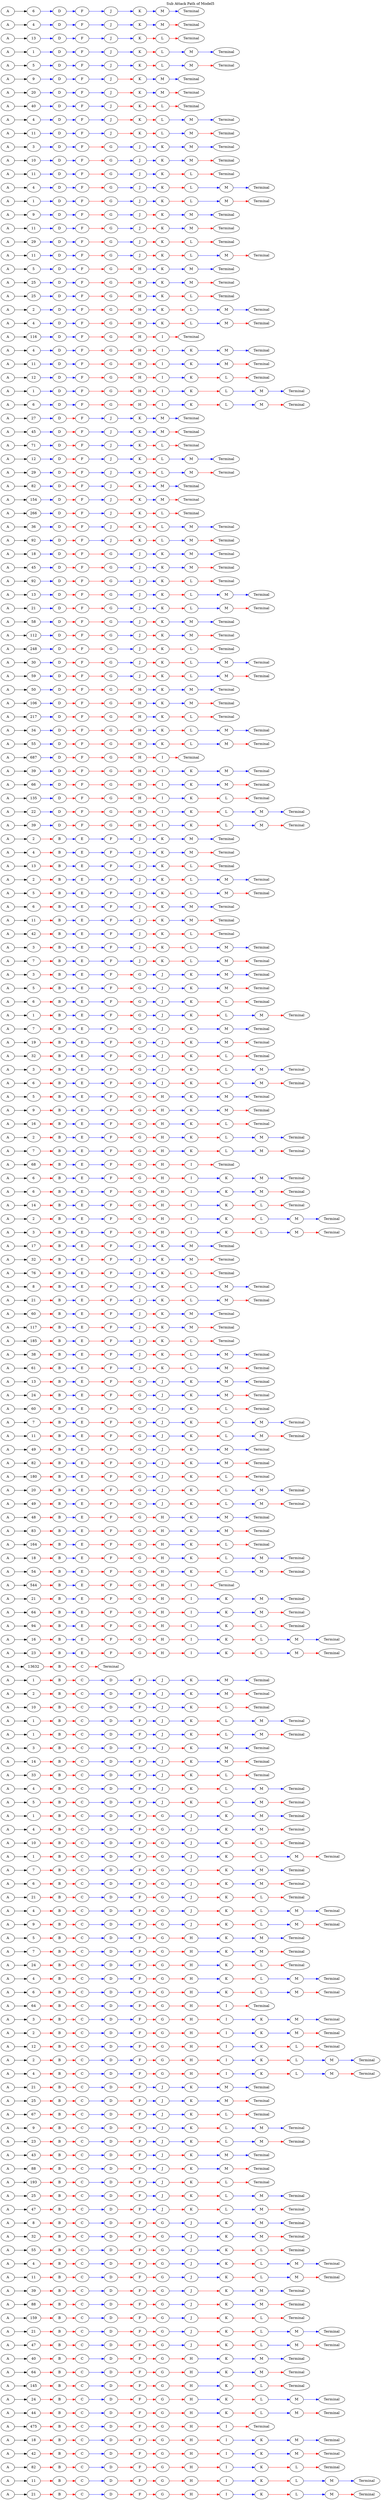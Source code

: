 // Sub Attack Path
digraph SubAttackPathModel {
	graph [label="Sub Attack Path of Model5" labelloc=t rankdir=LR]
	A1 [label=A]
	number_of_attack1 [label=21]
	A1 -> number_of_attack1
	B1 [label=B]
	number_of_attack1 -> B1 [color=red]
	C1 [label=C]
	B1 -> C1 [color=red]
	D1 [label=D]
	C1 -> D1 [color=blue]
	F1 [label=F]
	D1 -> F1 [color=red]
	G1 [label=G]
	F1 -> G1 [color=red]
	H1 [label=H]
	G1 -> H1 [color=red]
	I1 [label=I]
	H1 -> I1 [color=red]
	K1 [label=K]
	I1 -> K1 [color=blue]
	L1 [label=L]
	K1 -> L1 [color=red]
	M1 [label=M]
	L1 -> M1 [color=blue]
	Terminal1 [label=Terminal]
	M1 -> Terminal1 [color=red]
	A2 [label=A]
	number_of_attack2 [label=11]
	A2 -> number_of_attack2
	B2 [label=B]
	number_of_attack2 -> B2 [color=red]
	C2 [label=C]
	B2 -> C2 [color=red]
	D2 [label=D]
	C2 -> D2 [color=blue]
	F2 [label=F]
	D2 -> F2 [color=red]
	G2 [label=G]
	F2 -> G2 [color=red]
	H2 [label=H]
	G2 -> H2 [color=red]
	I2 [label=I]
	H2 -> I2 [color=red]
	K2 [label=K]
	I2 -> K2 [color=blue]
	L2 [label=L]
	K2 -> L2 [color=red]
	M2 [label=M]
	L2 -> M2 [color=blue]
	Terminal2 [label=Terminal]
	M2 -> Terminal2 [color=blue]
	A3 [label=A]
	number_of_attack3 [label=82]
	A3 -> number_of_attack3
	B3 [label=B]
	number_of_attack3 -> B3 [color=red]
	C3 [label=C]
	B3 -> C3 [color=red]
	D3 [label=D]
	C3 -> D3 [color=blue]
	F3 [label=F]
	D3 -> F3 [color=red]
	G3 [label=G]
	F3 -> G3 [color=red]
	H3 [label=H]
	G3 -> H3 [color=red]
	I3 [label=I]
	H3 -> I3 [color=red]
	K3 [label=K]
	I3 -> K3 [color=blue]
	L3 [label=L]
	K3 -> L3 [color=red]
	Terminal3 [label=Terminal]
	L3 -> Terminal3 [color=red]
	A4 [label=A]
	number_of_attack4 [label=42]
	A4 -> number_of_attack4
	B4 [label=B]
	number_of_attack4 -> B4 [color=red]
	C4 [label=C]
	B4 -> C4 [color=red]
	D4 [label=D]
	C4 -> D4 [color=blue]
	F4 [label=F]
	D4 -> F4 [color=red]
	G4 [label=G]
	F4 -> G4 [color=red]
	H4 [label=H]
	G4 -> H4 [color=red]
	I4 [label=I]
	H4 -> I4 [color=red]
	K4 [label=K]
	I4 -> K4 [color=blue]
	M4 [label=M]
	K4 -> M4 [color=blue]
	Terminal4 [label=Terminal]
	M4 -> Terminal4 [color=red]
	A5 [label=A]
	number_of_attack5 [label=18]
	A5 -> number_of_attack5
	B5 [label=B]
	number_of_attack5 -> B5 [color=red]
	C5 [label=C]
	B5 -> C5 [color=red]
	D5 [label=D]
	C5 -> D5 [color=blue]
	F5 [label=F]
	D5 -> F5 [color=red]
	G5 [label=G]
	F5 -> G5 [color=red]
	H5 [label=H]
	G5 -> H5 [color=red]
	I5 [label=I]
	H5 -> I5 [color=red]
	K5 [label=K]
	I5 -> K5 [color=blue]
	M5 [label=M]
	K5 -> M5 [color=blue]
	Terminal5 [label=Terminal]
	M5 -> Terminal5 [color=blue]
	A6 [label=A]
	number_of_attack6 [label=475]
	A6 -> number_of_attack6
	B6 [label=B]
	number_of_attack6 -> B6 [color=red]
	C6 [label=C]
	B6 -> C6 [color=red]
	D6 [label=D]
	C6 -> D6 [color=blue]
	F6 [label=F]
	D6 -> F6 [color=red]
	G6 [label=G]
	F6 -> G6 [color=red]
	H6 [label=H]
	G6 -> H6 [color=red]
	I6 [label=I]
	H6 -> I6 [color=red]
	Terminal6 [label=Terminal]
	I6 -> Terminal6 [color=red]
	A7 [label=A]
	number_of_attack7 [label=44]
	A7 -> number_of_attack7
	B7 [label=B]
	number_of_attack7 -> B7 [color=red]
	C7 [label=C]
	B7 -> C7 [color=red]
	D7 [label=D]
	C7 -> D7 [color=blue]
	F7 [label=F]
	D7 -> F7 [color=red]
	G7 [label=G]
	F7 -> G7 [color=red]
	H7 [label=H]
	G7 -> H7 [color=red]
	K7 [label=K]
	H7 -> K7 [color=blue]
	L7 [label=L]
	K7 -> L7 [color=red]
	M7 [label=M]
	L7 -> M7 [color=blue]
	Terminal7 [label=Terminal]
	M7 -> Terminal7 [color=red]
	A8 [label=A]
	number_of_attack8 [label=24]
	A8 -> number_of_attack8
	B8 [label=B]
	number_of_attack8 -> B8 [color=red]
	C8 [label=C]
	B8 -> C8 [color=red]
	D8 [label=D]
	C8 -> D8 [color=blue]
	F8 [label=F]
	D8 -> F8 [color=red]
	G8 [label=G]
	F8 -> G8 [color=red]
	H8 [label=H]
	G8 -> H8 [color=red]
	K8 [label=K]
	H8 -> K8 [color=blue]
	L8 [label=L]
	K8 -> L8 [color=red]
	M8 [label=M]
	L8 -> M8 [color=blue]
	Terminal8 [label=Terminal]
	M8 -> Terminal8 [color=blue]
	A9 [label=A]
	number_of_attack9 [label=145]
	A9 -> number_of_attack9
	B9 [label=B]
	number_of_attack9 -> B9 [color=red]
	C9 [label=C]
	B9 -> C9 [color=red]
	D9 [label=D]
	C9 -> D9 [color=blue]
	F9 [label=F]
	D9 -> F9 [color=red]
	G9 [label=G]
	F9 -> G9 [color=red]
	H9 [label=H]
	G9 -> H9 [color=red]
	K9 [label=K]
	H9 -> K9 [color=blue]
	L9 [label=L]
	K9 -> L9 [color=red]
	Terminal9 [label=Terminal]
	L9 -> Terminal9 [color=red]
	A10 [label=A]
	number_of_attack10 [label=64]
	A10 -> number_of_attack10
	B10 [label=B]
	number_of_attack10 -> B10 [color=red]
	C10 [label=C]
	B10 -> C10 [color=red]
	D10 [label=D]
	C10 -> D10 [color=blue]
	F10 [label=F]
	D10 -> F10 [color=red]
	G10 [label=G]
	F10 -> G10 [color=red]
	H10 [label=H]
	G10 -> H10 [color=red]
	K10 [label=K]
	H10 -> K10 [color=blue]
	M10 [label=M]
	K10 -> M10 [color=blue]
	Terminal10 [label=Terminal]
	M10 -> Terminal10 [color=red]
	A11 [label=A]
	number_of_attack11 [label=40]
	A11 -> number_of_attack11
	B11 [label=B]
	number_of_attack11 -> B11 [color=red]
	C11 [label=C]
	B11 -> C11 [color=red]
	D11 [label=D]
	C11 -> D11 [color=blue]
	F11 [label=F]
	D11 -> F11 [color=red]
	G11 [label=G]
	F11 -> G11 [color=red]
	H11 [label=H]
	G11 -> H11 [color=red]
	K11 [label=K]
	H11 -> K11 [color=blue]
	M11 [label=M]
	K11 -> M11 [color=blue]
	Terminal11 [label=Terminal]
	M11 -> Terminal11 [color=blue]
	A12 [label=A]
	number_of_attack12 [label=47]
	A12 -> number_of_attack12
	B12 [label=B]
	number_of_attack12 -> B12 [color=red]
	C12 [label=C]
	B12 -> C12 [color=red]
	D12 [label=D]
	C12 -> D12 [color=blue]
	F12 [label=F]
	D12 -> F12 [color=red]
	G12 [label=G]
	F12 -> G12 [color=red]
	J12 [label=J]
	G12 -> J12 [color=blue]
	K12 [label=K]
	J12 -> K12 [color=red]
	L12 [label=L]
	K12 -> L12 [color=red]
	M12 [label=M]
	L12 -> M12 [color=blue]
	Terminal12 [label=Terminal]
	M12 -> Terminal12 [color=red]
	A13 [label=A]
	number_of_attack13 [label=21]
	A13 -> number_of_attack13
	B13 [label=B]
	number_of_attack13 -> B13 [color=red]
	C13 [label=C]
	B13 -> C13 [color=red]
	D13 [label=D]
	C13 -> D13 [color=blue]
	F13 [label=F]
	D13 -> F13 [color=red]
	G13 [label=G]
	F13 -> G13 [color=red]
	J13 [label=J]
	G13 -> J13 [color=blue]
	K13 [label=K]
	J13 -> K13 [color=red]
	L13 [label=L]
	K13 -> L13 [color=red]
	M13 [label=M]
	L13 -> M13 [color=blue]
	Terminal13 [label=Terminal]
	M13 -> Terminal13 [color=blue]
	A14 [label=A]
	number_of_attack14 [label=159]
	A14 -> number_of_attack14
	B14 [label=B]
	number_of_attack14 -> B14 [color=red]
	C14 [label=C]
	B14 -> C14 [color=red]
	D14 [label=D]
	C14 -> D14 [color=blue]
	F14 [label=F]
	D14 -> F14 [color=red]
	G14 [label=G]
	F14 -> G14 [color=red]
	J14 [label=J]
	G14 -> J14 [color=blue]
	K14 [label=K]
	J14 -> K14 [color=red]
	L14 [label=L]
	K14 -> L14 [color=red]
	Terminal14 [label=Terminal]
	L14 -> Terminal14 [color=red]
	A15 [label=A]
	number_of_attack15 [label=88]
	A15 -> number_of_attack15
	B15 [label=B]
	number_of_attack15 -> B15 [color=red]
	C15 [label=C]
	B15 -> C15 [color=red]
	D15 [label=D]
	C15 -> D15 [color=blue]
	F15 [label=F]
	D15 -> F15 [color=red]
	G15 [label=G]
	F15 -> G15 [color=red]
	J15 [label=J]
	G15 -> J15 [color=blue]
	K15 [label=K]
	J15 -> K15 [color=red]
	M15 [label=M]
	K15 -> M15 [color=blue]
	Terminal15 [label=Terminal]
	M15 -> Terminal15 [color=red]
	A16 [label=A]
	number_of_attack16 [label=39]
	A16 -> number_of_attack16
	B16 [label=B]
	number_of_attack16 -> B16 [color=red]
	C16 [label=C]
	B16 -> C16 [color=red]
	D16 [label=D]
	C16 -> D16 [color=blue]
	F16 [label=F]
	D16 -> F16 [color=red]
	G16 [label=G]
	F16 -> G16 [color=red]
	J16 [label=J]
	G16 -> J16 [color=blue]
	K16 [label=K]
	J16 -> K16 [color=red]
	M16 [label=M]
	K16 -> M16 [color=blue]
	Terminal16 [label=Terminal]
	M16 -> Terminal16 [color=blue]
	A17 [label=A]
	number_of_attack17 [label=11]
	A17 -> number_of_attack17
	B17 [label=B]
	number_of_attack17 -> B17 [color=red]
	C17 [label=C]
	B17 -> C17 [color=red]
	D17 [label=D]
	C17 -> D17 [color=blue]
	F17 [label=F]
	D17 -> F17 [color=red]
	G17 [label=G]
	F17 -> G17 [color=red]
	J17 [label=J]
	G17 -> J17 [color=blue]
	K17 [label=K]
	J17 -> K17 [color=blue]
	L17 [label=L]
	K17 -> L17 [color=red]
	M17 [label=M]
	L17 -> M17 [color=blue]
	Terminal17 [label=Terminal]
	M17 -> Terminal17 [color=red]
	A18 [label=A]
	number_of_attack18 [label=4]
	A18 -> number_of_attack18
	B18 [label=B]
	number_of_attack18 -> B18 [color=red]
	C18 [label=C]
	B18 -> C18 [color=red]
	D18 [label=D]
	C18 -> D18 [color=blue]
	F18 [label=F]
	D18 -> F18 [color=red]
	G18 [label=G]
	F18 -> G18 [color=red]
	J18 [label=J]
	G18 -> J18 [color=blue]
	K18 [label=K]
	J18 -> K18 [color=blue]
	L18 [label=L]
	K18 -> L18 [color=red]
	M18 [label=M]
	L18 -> M18 [color=blue]
	Terminal18 [label=Terminal]
	M18 -> Terminal18 [color=blue]
	A19 [label=A]
	number_of_attack19 [label=55]
	A19 -> number_of_attack19
	B19 [label=B]
	number_of_attack19 -> B19 [color=red]
	C19 [label=C]
	B19 -> C19 [color=red]
	D19 [label=D]
	C19 -> D19 [color=blue]
	F19 [label=F]
	D19 -> F19 [color=red]
	G19 [label=G]
	F19 -> G19 [color=red]
	J19 [label=J]
	G19 -> J19 [color=blue]
	K19 [label=K]
	J19 -> K19 [color=blue]
	L19 [label=L]
	K19 -> L19 [color=red]
	Terminal19 [label=Terminal]
	L19 -> Terminal19 [color=red]
	A20 [label=A]
	number_of_attack20 [label=32]
	A20 -> number_of_attack20
	B20 [label=B]
	number_of_attack20 -> B20 [color=red]
	C20 [label=C]
	B20 -> C20 [color=red]
	D20 [label=D]
	C20 -> D20 [color=blue]
	F20 [label=F]
	D20 -> F20 [color=red]
	G20 [label=G]
	F20 -> G20 [color=red]
	J20 [label=J]
	G20 -> J20 [color=blue]
	K20 [label=K]
	J20 -> K20 [color=blue]
	M20 [label=M]
	K20 -> M20 [color=blue]
	Terminal20 [label=Terminal]
	M20 -> Terminal20 [color=red]
	A21 [label=A]
	number_of_attack21 [label=8]
	A21 -> number_of_attack21
	B21 [label=B]
	number_of_attack21 -> B21 [color=red]
	C21 [label=C]
	B21 -> C21 [color=red]
	D21 [label=D]
	C21 -> D21 [color=blue]
	F21 [label=F]
	D21 -> F21 [color=red]
	G21 [label=G]
	F21 -> G21 [color=red]
	J21 [label=J]
	G21 -> J21 [color=blue]
	K21 [label=K]
	J21 -> K21 [color=blue]
	M21 [label=M]
	K21 -> M21 [color=blue]
	Terminal21 [label=Terminal]
	M21 -> Terminal21 [color=blue]
	A22 [label=A]
	number_of_attack22 [label=47]
	A22 -> number_of_attack22
	B22 [label=B]
	number_of_attack22 -> B22 [color=red]
	C22 [label=C]
	B22 -> C22 [color=red]
	D22 [label=D]
	C22 -> D22 [color=blue]
	F22 [label=F]
	D22 -> F22 [color=red]
	J22 [label=J]
	F22 -> J22 [color=blue]
	K22 [label=K]
	J22 -> K22 [color=red]
	L22 [label=L]
	K22 -> L22 [color=red]
	M22 [label=M]
	L22 -> M22 [color=blue]
	Terminal22 [label=Terminal]
	M22 -> Terminal22 [color=red]
	A23 [label=A]
	number_of_attack23 [label=25]
	A23 -> number_of_attack23
	B23 [label=B]
	number_of_attack23 -> B23 [color=red]
	C23 [label=C]
	B23 -> C23 [color=red]
	D23 [label=D]
	C23 -> D23 [color=blue]
	F23 [label=F]
	D23 -> F23 [color=red]
	J23 [label=J]
	F23 -> J23 [color=blue]
	K23 [label=K]
	J23 -> K23 [color=red]
	L23 [label=L]
	K23 -> L23 [color=red]
	M23 [label=M]
	L23 -> M23 [color=blue]
	Terminal23 [label=Terminal]
	M23 -> Terminal23 [color=blue]
	A24 [label=A]
	number_of_attack24 [label=193]
	A24 -> number_of_attack24
	B24 [label=B]
	number_of_attack24 -> B24 [color=red]
	C24 [label=C]
	B24 -> C24 [color=red]
	D24 [label=D]
	C24 -> D24 [color=blue]
	F24 [label=F]
	D24 -> F24 [color=red]
	J24 [label=J]
	F24 -> J24 [color=blue]
	K24 [label=K]
	J24 -> K24 [color=red]
	L24 [label=L]
	K24 -> L24 [color=red]
	Terminal24 [label=Terminal]
	L24 -> Terminal24 [color=red]
	A25 [label=A]
	number_of_attack25 [label=88]
	A25 -> number_of_attack25
	B25 [label=B]
	number_of_attack25 -> B25 [color=red]
	C25 [label=C]
	B25 -> C25 [color=red]
	D25 [label=D]
	C25 -> D25 [color=blue]
	F25 [label=F]
	D25 -> F25 [color=red]
	J25 [label=J]
	F25 -> J25 [color=blue]
	K25 [label=K]
	J25 -> K25 [color=red]
	M25 [label=M]
	K25 -> M25 [color=blue]
	Terminal25 [label=Terminal]
	M25 -> Terminal25 [color=red]
	A26 [label=A]
	number_of_attack26 [label=43]
	A26 -> number_of_attack26
	B26 [label=B]
	number_of_attack26 -> B26 [color=red]
	C26 [label=C]
	B26 -> C26 [color=red]
	D26 [label=D]
	C26 -> D26 [color=blue]
	F26 [label=F]
	D26 -> F26 [color=red]
	J26 [label=J]
	F26 -> J26 [color=blue]
	K26 [label=K]
	J26 -> K26 [color=red]
	M26 [label=M]
	K26 -> M26 [color=blue]
	Terminal26 [label=Terminal]
	M26 -> Terminal26 [color=blue]
	A27 [label=A]
	number_of_attack27 [label=23]
	A27 -> number_of_attack27
	B27 [label=B]
	number_of_attack27 -> B27 [color=red]
	C27 [label=C]
	B27 -> C27 [color=red]
	D27 [label=D]
	C27 -> D27 [color=blue]
	F27 [label=F]
	D27 -> F27 [color=red]
	J27 [label=J]
	F27 -> J27 [color=blue]
	K27 [label=K]
	J27 -> K27 [color=blue]
	L27 [label=L]
	K27 -> L27 [color=red]
	M27 [label=M]
	L27 -> M27 [color=blue]
	Terminal27 [label=Terminal]
	M27 -> Terminal27 [color=red]
	A28 [label=A]
	number_of_attack28 [label=9]
	A28 -> number_of_attack28
	B28 [label=B]
	number_of_attack28 -> B28 [color=red]
	C28 [label=C]
	B28 -> C28 [color=red]
	D28 [label=D]
	C28 -> D28 [color=blue]
	F28 [label=F]
	D28 -> F28 [color=red]
	J28 [label=J]
	F28 -> J28 [color=blue]
	K28 [label=K]
	J28 -> K28 [color=blue]
	L28 [label=L]
	K28 -> L28 [color=red]
	M28 [label=M]
	L28 -> M28 [color=blue]
	Terminal28 [label=Terminal]
	M28 -> Terminal28 [color=blue]
	A29 [label=A]
	number_of_attack29 [label=67]
	A29 -> number_of_attack29
	B29 [label=B]
	number_of_attack29 -> B29 [color=red]
	C29 [label=C]
	B29 -> C29 [color=red]
	D29 [label=D]
	C29 -> D29 [color=blue]
	F29 [label=F]
	D29 -> F29 [color=red]
	J29 [label=J]
	F29 -> J29 [color=blue]
	K29 [label=K]
	J29 -> K29 [color=blue]
	L29 [label=L]
	K29 -> L29 [color=red]
	Terminal29 [label=Terminal]
	L29 -> Terminal29 [color=red]
	A30 [label=A]
	number_of_attack30 [label=25]
	A30 -> number_of_attack30
	B30 [label=B]
	number_of_attack30 -> B30 [color=red]
	C30 [label=C]
	B30 -> C30 [color=red]
	D30 [label=D]
	C30 -> D30 [color=blue]
	F30 [label=F]
	D30 -> F30 [color=red]
	J30 [label=J]
	F30 -> J30 [color=blue]
	K30 [label=K]
	J30 -> K30 [color=blue]
	M30 [label=M]
	K30 -> M30 [color=blue]
	Terminal30 [label=Terminal]
	M30 -> Terminal30 [color=red]
	A31 [label=A]
	number_of_attack31 [label=21]
	A31 -> number_of_attack31
	B31 [label=B]
	number_of_attack31 -> B31 [color=red]
	C31 [label=C]
	B31 -> C31 [color=red]
	D31 [label=D]
	C31 -> D31 [color=blue]
	F31 [label=F]
	D31 -> F31 [color=red]
	J31 [label=J]
	F31 -> J31 [color=blue]
	K31 [label=K]
	J31 -> K31 [color=blue]
	M31 [label=M]
	K31 -> M31 [color=blue]
	Terminal31 [label=Terminal]
	M31 -> Terminal31 [color=blue]
	A32 [label=A]
	number_of_attack32 [label=4]
	A32 -> number_of_attack32
	B32 [label=B]
	number_of_attack32 -> B32 [color=red]
	C32 [label=C]
	B32 -> C32 [color=red]
	D32 [label=D]
	C32 -> D32 [color=blue]
	F32 [label=F]
	D32 -> F32 [color=blue]
	G32 [label=G]
	F32 -> G32 [color=red]
	H32 [label=H]
	G32 -> H32 [color=red]
	I32 [label=I]
	H32 -> I32 [color=red]
	K32 [label=K]
	I32 -> K32 [color=blue]
	L32 [label=L]
	K32 -> L32 [color=red]
	M32 [label=M]
	L32 -> M32 [color=blue]
	Terminal32 [label=Terminal]
	M32 -> Terminal32 [color=red]
	A33 [label=A]
	number_of_attack33 [label=2]
	A33 -> number_of_attack33
	B33 [label=B]
	number_of_attack33 -> B33 [color=red]
	C33 [label=C]
	B33 -> C33 [color=red]
	D33 [label=D]
	C33 -> D33 [color=blue]
	F33 [label=F]
	D33 -> F33 [color=blue]
	G33 [label=G]
	F33 -> G33 [color=red]
	H33 [label=H]
	G33 -> H33 [color=red]
	I33 [label=I]
	H33 -> I33 [color=red]
	K33 [label=K]
	I33 -> K33 [color=blue]
	L33 [label=L]
	K33 -> L33 [color=red]
	M33 [label=M]
	L33 -> M33 [color=blue]
	Terminal33 [label=Terminal]
	M33 -> Terminal33 [color=blue]
	A34 [label=A]
	number_of_attack34 [label=12]
	A34 -> number_of_attack34
	B34 [label=B]
	number_of_attack34 -> B34 [color=red]
	C34 [label=C]
	B34 -> C34 [color=red]
	D34 [label=D]
	C34 -> D34 [color=blue]
	F34 [label=F]
	D34 -> F34 [color=blue]
	G34 [label=G]
	F34 -> G34 [color=red]
	H34 [label=H]
	G34 -> H34 [color=red]
	I34 [label=I]
	H34 -> I34 [color=red]
	K34 [label=K]
	I34 -> K34 [color=blue]
	L34 [label=L]
	K34 -> L34 [color=red]
	Terminal34 [label=Terminal]
	L34 -> Terminal34 [color=red]
	A35 [label=A]
	number_of_attack35 [label=2]
	A35 -> number_of_attack35
	B35 [label=B]
	number_of_attack35 -> B35 [color=red]
	C35 [label=C]
	B35 -> C35 [color=red]
	D35 [label=D]
	C35 -> D35 [color=blue]
	F35 [label=F]
	D35 -> F35 [color=blue]
	G35 [label=G]
	F35 -> G35 [color=red]
	H35 [label=H]
	G35 -> H35 [color=red]
	I35 [label=I]
	H35 -> I35 [color=red]
	K35 [label=K]
	I35 -> K35 [color=blue]
	M35 [label=M]
	K35 -> M35 [color=blue]
	Terminal35 [label=Terminal]
	M35 -> Terminal35 [color=red]
	A36 [label=A]
	number_of_attack36 [label=3]
	A36 -> number_of_attack36
	B36 [label=B]
	number_of_attack36 -> B36 [color=red]
	C36 [label=C]
	B36 -> C36 [color=red]
	D36 [label=D]
	C36 -> D36 [color=blue]
	F36 [label=F]
	D36 -> F36 [color=blue]
	G36 [label=G]
	F36 -> G36 [color=red]
	H36 [label=H]
	G36 -> H36 [color=red]
	I36 [label=I]
	H36 -> I36 [color=red]
	K36 [label=K]
	I36 -> K36 [color=blue]
	M36 [label=M]
	K36 -> M36 [color=blue]
	Terminal36 [label=Terminal]
	M36 -> Terminal36 [color=blue]
	A37 [label=A]
	number_of_attack37 [label=64]
	A37 -> number_of_attack37
	B37 [label=B]
	number_of_attack37 -> B37 [color=red]
	C37 [label=C]
	B37 -> C37 [color=red]
	D37 [label=D]
	C37 -> D37 [color=blue]
	F37 [label=F]
	D37 -> F37 [color=blue]
	G37 [label=G]
	F37 -> G37 [color=red]
	H37 [label=H]
	G37 -> H37 [color=red]
	I37 [label=I]
	H37 -> I37 [color=red]
	Terminal37 [label=Terminal]
	I37 -> Terminal37 [color=red]
	A38 [label=A]
	number_of_attack38 [label=6]
	A38 -> number_of_attack38
	B38 [label=B]
	number_of_attack38 -> B38 [color=red]
	C38 [label=C]
	B38 -> C38 [color=red]
	D38 [label=D]
	C38 -> D38 [color=blue]
	F38 [label=F]
	D38 -> F38 [color=blue]
	G38 [label=G]
	F38 -> G38 [color=red]
	H38 [label=H]
	G38 -> H38 [color=red]
	K38 [label=K]
	H38 -> K38 [color=blue]
	L38 [label=L]
	K38 -> L38 [color=red]
	M38 [label=M]
	L38 -> M38 [color=blue]
	Terminal38 [label=Terminal]
	M38 -> Terminal38 [color=red]
	A39 [label=A]
	number_of_attack39 [label=4]
	A39 -> number_of_attack39
	B39 [label=B]
	number_of_attack39 -> B39 [color=red]
	C39 [label=C]
	B39 -> C39 [color=red]
	D39 [label=D]
	C39 -> D39 [color=blue]
	F39 [label=F]
	D39 -> F39 [color=blue]
	G39 [label=G]
	F39 -> G39 [color=red]
	H39 [label=H]
	G39 -> H39 [color=red]
	K39 [label=K]
	H39 -> K39 [color=blue]
	L39 [label=L]
	K39 -> L39 [color=red]
	M39 [label=M]
	L39 -> M39 [color=blue]
	Terminal39 [label=Terminal]
	M39 -> Terminal39 [color=blue]
	A40 [label=A]
	number_of_attack40 [label=24]
	A40 -> number_of_attack40
	B40 [label=B]
	number_of_attack40 -> B40 [color=red]
	C40 [label=C]
	B40 -> C40 [color=red]
	D40 [label=D]
	C40 -> D40 [color=blue]
	F40 [label=F]
	D40 -> F40 [color=blue]
	G40 [label=G]
	F40 -> G40 [color=red]
	H40 [label=H]
	G40 -> H40 [color=red]
	K40 [label=K]
	H40 -> K40 [color=blue]
	L40 [label=L]
	K40 -> L40 [color=red]
	Terminal40 [label=Terminal]
	L40 -> Terminal40 [color=red]
	A41 [label=A]
	number_of_attack41 [label=7]
	A41 -> number_of_attack41
	B41 [label=B]
	number_of_attack41 -> B41 [color=red]
	C41 [label=C]
	B41 -> C41 [color=red]
	D41 [label=D]
	C41 -> D41 [color=blue]
	F41 [label=F]
	D41 -> F41 [color=blue]
	G41 [label=G]
	F41 -> G41 [color=red]
	H41 [label=H]
	G41 -> H41 [color=red]
	K41 [label=K]
	H41 -> K41 [color=blue]
	M41 [label=M]
	K41 -> M41 [color=blue]
	Terminal41 [label=Terminal]
	M41 -> Terminal41 [color=red]
	A42 [label=A]
	number_of_attack42 [label=5]
	A42 -> number_of_attack42
	B42 [label=B]
	number_of_attack42 -> B42 [color=red]
	C42 [label=C]
	B42 -> C42 [color=red]
	D42 [label=D]
	C42 -> D42 [color=blue]
	F42 [label=F]
	D42 -> F42 [color=blue]
	G42 [label=G]
	F42 -> G42 [color=red]
	H42 [label=H]
	G42 -> H42 [color=red]
	K42 [label=K]
	H42 -> K42 [color=blue]
	M42 [label=M]
	K42 -> M42 [color=blue]
	Terminal42 [label=Terminal]
	M42 -> Terminal42 [color=blue]
	A43 [label=A]
	number_of_attack43 [label=9]
	A43 -> number_of_attack43
	B43 [label=B]
	number_of_attack43 -> B43 [color=red]
	C43 [label=C]
	B43 -> C43 [color=red]
	D43 [label=D]
	C43 -> D43 [color=blue]
	F43 [label=F]
	D43 -> F43 [color=blue]
	G43 [label=G]
	F43 -> G43 [color=red]
	J43 [label=J]
	G43 -> J43 [color=blue]
	K43 [label=K]
	J43 -> K43 [color=red]
	L43 [label=L]
	K43 -> L43 [color=red]
	M43 [label=M]
	L43 -> M43 [color=blue]
	Terminal43 [label=Terminal]
	M43 -> Terminal43 [color=red]
	A44 [label=A]
	number_of_attack44 [label=4]
	A44 -> number_of_attack44
	B44 [label=B]
	number_of_attack44 -> B44 [color=red]
	C44 [label=C]
	B44 -> C44 [color=red]
	D44 [label=D]
	C44 -> D44 [color=blue]
	F44 [label=F]
	D44 -> F44 [color=blue]
	G44 [label=G]
	F44 -> G44 [color=red]
	J44 [label=J]
	G44 -> J44 [color=blue]
	K44 [label=K]
	J44 -> K44 [color=red]
	L44 [label=L]
	K44 -> L44 [color=red]
	M44 [label=M]
	L44 -> M44 [color=blue]
	Terminal44 [label=Terminal]
	M44 -> Terminal44 [color=blue]
	A45 [label=A]
	number_of_attack45 [label=21]
	A45 -> number_of_attack45
	B45 [label=B]
	number_of_attack45 -> B45 [color=red]
	C45 [label=C]
	B45 -> C45 [color=red]
	D45 [label=D]
	C45 -> D45 [color=blue]
	F45 [label=F]
	D45 -> F45 [color=blue]
	G45 [label=G]
	F45 -> G45 [color=red]
	J45 [label=J]
	G45 -> J45 [color=blue]
	K45 [label=K]
	J45 -> K45 [color=red]
	L45 [label=L]
	K45 -> L45 [color=red]
	Terminal45 [label=Terminal]
	L45 -> Terminal45 [color=red]
	A46 [label=A]
	number_of_attack46 [label=6]
	A46 -> number_of_attack46
	B46 [label=B]
	number_of_attack46 -> B46 [color=red]
	C46 [label=C]
	B46 -> C46 [color=red]
	D46 [label=D]
	C46 -> D46 [color=blue]
	F46 [label=F]
	D46 -> F46 [color=blue]
	G46 [label=G]
	F46 -> G46 [color=red]
	J46 [label=J]
	G46 -> J46 [color=blue]
	K46 [label=K]
	J46 -> K46 [color=red]
	M46 [label=M]
	K46 -> M46 [color=blue]
	Terminal46 [label=Terminal]
	M46 -> Terminal46 [color=red]
	A47 [label=A]
	number_of_attack47 [label=7]
	A47 -> number_of_attack47
	B47 [label=B]
	number_of_attack47 -> B47 [color=red]
	C47 [label=C]
	B47 -> C47 [color=red]
	D47 [label=D]
	C47 -> D47 [color=blue]
	F47 [label=F]
	D47 -> F47 [color=blue]
	G47 [label=G]
	F47 -> G47 [color=red]
	J47 [label=J]
	G47 -> J47 [color=blue]
	K47 [label=K]
	J47 -> K47 [color=red]
	M47 [label=M]
	K47 -> M47 [color=blue]
	Terminal47 [label=Terminal]
	M47 -> Terminal47 [color=blue]
	A48 [label=A]
	number_of_attack48 [label=1]
	A48 -> number_of_attack48
	B48 [label=B]
	number_of_attack48 -> B48 [color=red]
	C48 [label=C]
	B48 -> C48 [color=red]
	D48 [label=D]
	C48 -> D48 [color=blue]
	F48 [label=F]
	D48 -> F48 [color=blue]
	G48 [label=G]
	F48 -> G48 [color=red]
	J48 [label=J]
	G48 -> J48 [color=blue]
	K48 [label=K]
	J48 -> K48 [color=blue]
	L48 [label=L]
	K48 -> L48 [color=red]
	M48 [label=M]
	L48 -> M48 [color=blue]
	Terminal48 [label=Terminal]
	M48 -> Terminal48 [color=red]
	A49 [label=A]
	number_of_attack49 [label=10]
	A49 -> number_of_attack49
	B49 [label=B]
	number_of_attack49 -> B49 [color=red]
	C49 [label=C]
	B49 -> C49 [color=red]
	D49 [label=D]
	C49 -> D49 [color=blue]
	F49 [label=F]
	D49 -> F49 [color=blue]
	G49 [label=G]
	F49 -> G49 [color=red]
	J49 [label=J]
	G49 -> J49 [color=blue]
	K49 [label=K]
	J49 -> K49 [color=blue]
	L49 [label=L]
	K49 -> L49 [color=red]
	Terminal49 [label=Terminal]
	L49 -> Terminal49 [color=red]
	A50 [label=A]
	number_of_attack50 [label=4]
	A50 -> number_of_attack50
	B50 [label=B]
	number_of_attack50 -> B50 [color=red]
	C50 [label=C]
	B50 -> C50 [color=red]
	D50 [label=D]
	C50 -> D50 [color=blue]
	F50 [label=F]
	D50 -> F50 [color=blue]
	G50 [label=G]
	F50 -> G50 [color=red]
	J50 [label=J]
	G50 -> J50 [color=blue]
	K50 [label=K]
	J50 -> K50 [color=blue]
	M50 [label=M]
	K50 -> M50 [color=blue]
	Terminal50 [label=Terminal]
	M50 -> Terminal50 [color=red]
	A51 [label=A]
	number_of_attack51 [label=1]
	A51 -> number_of_attack51
	B51 [label=B]
	number_of_attack51 -> B51 [color=red]
	C51 [label=C]
	B51 -> C51 [color=red]
	D51 [label=D]
	C51 -> D51 [color=blue]
	F51 [label=F]
	D51 -> F51 [color=blue]
	G51 [label=G]
	F51 -> G51 [color=red]
	J51 [label=J]
	G51 -> J51 [color=blue]
	K51 [label=K]
	J51 -> K51 [color=blue]
	M51 [label=M]
	K51 -> M51 [color=blue]
	Terminal51 [label=Terminal]
	M51 -> Terminal51 [color=blue]
	A52 [label=A]
	number_of_attack52 [label=5]
	A52 -> number_of_attack52
	B52 [label=B]
	number_of_attack52 -> B52 [color=red]
	C52 [label=C]
	B52 -> C52 [color=red]
	D52 [label=D]
	C52 -> D52 [color=blue]
	F52 [label=F]
	D52 -> F52 [color=blue]
	J52 [label=J]
	F52 -> J52 [color=blue]
	K52 [label=K]
	J52 -> K52 [color=red]
	L52 [label=L]
	K52 -> L52 [color=red]
	M52 [label=M]
	L52 -> M52 [color=blue]
	Terminal52 [label=Terminal]
	M52 -> Terminal52 [color=red]
	A53 [label=A]
	number_of_attack53 [label=4]
	A53 -> number_of_attack53
	B53 [label=B]
	number_of_attack53 -> B53 [color=red]
	C53 [label=C]
	B53 -> C53 [color=red]
	D53 [label=D]
	C53 -> D53 [color=blue]
	F53 [label=F]
	D53 -> F53 [color=blue]
	J53 [label=J]
	F53 -> J53 [color=blue]
	K53 [label=K]
	J53 -> K53 [color=red]
	L53 [label=L]
	K53 -> L53 [color=red]
	M53 [label=M]
	L53 -> M53 [color=blue]
	Terminal53 [label=Terminal]
	M53 -> Terminal53 [color=blue]
	A54 [label=A]
	number_of_attack54 [label=33]
	A54 -> number_of_attack54
	B54 [label=B]
	number_of_attack54 -> B54 [color=red]
	C54 [label=C]
	B54 -> C54 [color=red]
	D54 [label=D]
	C54 -> D54 [color=blue]
	F54 [label=F]
	D54 -> F54 [color=blue]
	J54 [label=J]
	F54 -> J54 [color=blue]
	K54 [label=K]
	J54 -> K54 [color=red]
	L54 [label=L]
	K54 -> L54 [color=red]
	Terminal54 [label=Terminal]
	L54 -> Terminal54 [color=red]
	A55 [label=A]
	number_of_attack55 [label=14]
	A55 -> number_of_attack55
	B55 [label=B]
	number_of_attack55 -> B55 [color=red]
	C55 [label=C]
	B55 -> C55 [color=red]
	D55 [label=D]
	C55 -> D55 [color=blue]
	F55 [label=F]
	D55 -> F55 [color=blue]
	J55 [label=J]
	F55 -> J55 [color=blue]
	K55 [label=K]
	J55 -> K55 [color=red]
	M55 [label=M]
	K55 -> M55 [color=blue]
	Terminal55 [label=Terminal]
	M55 -> Terminal55 [color=red]
	A56 [label=A]
	number_of_attack56 [label=3]
	A56 -> number_of_attack56
	B56 [label=B]
	number_of_attack56 -> B56 [color=red]
	C56 [label=C]
	B56 -> C56 [color=red]
	D56 [label=D]
	C56 -> D56 [color=blue]
	F56 [label=F]
	D56 -> F56 [color=blue]
	J56 [label=J]
	F56 -> J56 [color=blue]
	K56 [label=K]
	J56 -> K56 [color=red]
	M56 [label=M]
	K56 -> M56 [color=blue]
	Terminal56 [label=Terminal]
	M56 -> Terminal56 [color=blue]
	A57 [label=A]
	number_of_attack57 [label=1]
	A57 -> number_of_attack57
	B57 [label=B]
	number_of_attack57 -> B57 [color=red]
	C57 [label=C]
	B57 -> C57 [color=red]
	D57 [label=D]
	C57 -> D57 [color=blue]
	F57 [label=F]
	D57 -> F57 [color=blue]
	J57 [label=J]
	F57 -> J57 [color=blue]
	K57 [label=K]
	J57 -> K57 [color=blue]
	L57 [label=L]
	K57 -> L57 [color=red]
	M57 [label=M]
	L57 -> M57 [color=blue]
	Terminal57 [label=Terminal]
	M57 -> Terminal57 [color=red]
	A58 [label=A]
	number_of_attack58 [label=1]
	A58 -> number_of_attack58
	B58 [label=B]
	number_of_attack58 -> B58 [color=red]
	C58 [label=C]
	B58 -> C58 [color=red]
	D58 [label=D]
	C58 -> D58 [color=blue]
	F58 [label=F]
	D58 -> F58 [color=blue]
	J58 [label=J]
	F58 -> J58 [color=blue]
	K58 [label=K]
	J58 -> K58 [color=blue]
	L58 [label=L]
	K58 -> L58 [color=red]
	M58 [label=M]
	L58 -> M58 [color=blue]
	Terminal58 [label=Terminal]
	M58 -> Terminal58 [color=blue]
	A59 [label=A]
	number_of_attack59 [label=10]
	A59 -> number_of_attack59
	B59 [label=B]
	number_of_attack59 -> B59 [color=red]
	C59 [label=C]
	B59 -> C59 [color=red]
	D59 [label=D]
	C59 -> D59 [color=blue]
	F59 [label=F]
	D59 -> F59 [color=blue]
	J59 [label=J]
	F59 -> J59 [color=blue]
	K59 [label=K]
	J59 -> K59 [color=blue]
	L59 [label=L]
	K59 -> L59 [color=red]
	Terminal59 [label=Terminal]
	L59 -> Terminal59 [color=red]
	A60 [label=A]
	number_of_attack60 [label=2]
	A60 -> number_of_attack60
	B60 [label=B]
	number_of_attack60 -> B60 [color=red]
	C60 [label=C]
	B60 -> C60 [color=red]
	D60 [label=D]
	C60 -> D60 [color=blue]
	F60 [label=F]
	D60 -> F60 [color=blue]
	J60 [label=J]
	F60 -> J60 [color=blue]
	K60 [label=K]
	J60 -> K60 [color=blue]
	M60 [label=M]
	K60 -> M60 [color=blue]
	Terminal60 [label=Terminal]
	M60 -> Terminal60 [color=red]
	A61 [label=A]
	number_of_attack61 [label=1]
	A61 -> number_of_attack61
	B61 [label=B]
	number_of_attack61 -> B61 [color=red]
	C61 [label=C]
	B61 -> C61 [color=red]
	D61 [label=D]
	C61 -> D61 [color=blue]
	F61 [label=F]
	D61 -> F61 [color=blue]
	J61 [label=J]
	F61 -> J61 [color=blue]
	K61 [label=K]
	J61 -> K61 [color=blue]
	M61 [label=M]
	K61 -> M61 [color=blue]
	Terminal61 [label=Terminal]
	M61 -> Terminal61 [color=blue]
	A62 [label=A]
	number_of_attack62 [label=13632]
	A62 -> number_of_attack62
	B62 [label=B]
	number_of_attack62 -> B62 [color=red]
	C62 [label=C]
	B62 -> C62 [color=red]
	Terminal62 [label=Terminal]
	C62 -> Terminal62 [color=red]
	A63 [label=A]
	number_of_attack63 [label=23]
	A63 -> number_of_attack63
	B63 [label=B]
	number_of_attack63 -> B63 [color=red]
	E63 [label=E]
	B63 -> E63 [color=blue]
	F63 [label=F]
	E63 -> F63 [color=red]
	G63 [label=G]
	F63 -> G63 [color=red]
	H63 [label=H]
	G63 -> H63 [color=red]
	I63 [label=I]
	H63 -> I63 [color=red]
	K63 [label=K]
	I63 -> K63 [color=blue]
	L63 [label=L]
	K63 -> L63 [color=red]
	M63 [label=M]
	L63 -> M63 [color=blue]
	Terminal63 [label=Terminal]
	M63 -> Terminal63 [color=red]
	A64 [label=A]
	number_of_attack64 [label=16]
	A64 -> number_of_attack64
	B64 [label=B]
	number_of_attack64 -> B64 [color=red]
	E64 [label=E]
	B64 -> E64 [color=blue]
	F64 [label=F]
	E64 -> F64 [color=red]
	G64 [label=G]
	F64 -> G64 [color=red]
	H64 [label=H]
	G64 -> H64 [color=red]
	I64 [label=I]
	H64 -> I64 [color=red]
	K64 [label=K]
	I64 -> K64 [color=blue]
	L64 [label=L]
	K64 -> L64 [color=red]
	M64 [label=M]
	L64 -> M64 [color=blue]
	Terminal64 [label=Terminal]
	M64 -> Terminal64 [color=blue]
	A65 [label=A]
	number_of_attack65 [label=94]
	A65 -> number_of_attack65
	B65 [label=B]
	number_of_attack65 -> B65 [color=red]
	E65 [label=E]
	B65 -> E65 [color=blue]
	F65 [label=F]
	E65 -> F65 [color=red]
	G65 [label=G]
	F65 -> G65 [color=red]
	H65 [label=H]
	G65 -> H65 [color=red]
	I65 [label=I]
	H65 -> I65 [color=red]
	K65 [label=K]
	I65 -> K65 [color=blue]
	L65 [label=L]
	K65 -> L65 [color=red]
	Terminal65 [label=Terminal]
	L65 -> Terminal65 [color=red]
	A66 [label=A]
	number_of_attack66 [label=64]
	A66 -> number_of_attack66
	B66 [label=B]
	number_of_attack66 -> B66 [color=red]
	E66 [label=E]
	B66 -> E66 [color=blue]
	F66 [label=F]
	E66 -> F66 [color=red]
	G66 [label=G]
	F66 -> G66 [color=red]
	H66 [label=H]
	G66 -> H66 [color=red]
	I66 [label=I]
	H66 -> I66 [color=red]
	K66 [label=K]
	I66 -> K66 [color=blue]
	M66 [label=M]
	K66 -> M66 [color=blue]
	Terminal66 [label=Terminal]
	M66 -> Terminal66 [color=red]
	A67 [label=A]
	number_of_attack67 [label=21]
	A67 -> number_of_attack67
	B67 [label=B]
	number_of_attack67 -> B67 [color=red]
	E67 [label=E]
	B67 -> E67 [color=blue]
	F67 [label=F]
	E67 -> F67 [color=red]
	G67 [label=G]
	F67 -> G67 [color=red]
	H67 [label=H]
	G67 -> H67 [color=red]
	I67 [label=I]
	H67 -> I67 [color=red]
	K67 [label=K]
	I67 -> K67 [color=blue]
	M67 [label=M]
	K67 -> M67 [color=blue]
	Terminal67 [label=Terminal]
	M67 -> Terminal67 [color=blue]
	A68 [label=A]
	number_of_attack68 [label=544]
	A68 -> number_of_attack68
	B68 [label=B]
	number_of_attack68 -> B68 [color=red]
	E68 [label=E]
	B68 -> E68 [color=blue]
	F68 [label=F]
	E68 -> F68 [color=red]
	G68 [label=G]
	F68 -> G68 [color=red]
	H68 [label=H]
	G68 -> H68 [color=red]
	I68 [label=I]
	H68 -> I68 [color=red]
	Terminal68 [label=Terminal]
	I68 -> Terminal68 [color=red]
	A69 [label=A]
	number_of_attack69 [label=54]
	A69 -> number_of_attack69
	B69 [label=B]
	number_of_attack69 -> B69 [color=red]
	E69 [label=E]
	B69 -> E69 [color=blue]
	F69 [label=F]
	E69 -> F69 [color=red]
	G69 [label=G]
	F69 -> G69 [color=red]
	H69 [label=H]
	G69 -> H69 [color=red]
	K69 [label=K]
	H69 -> K69 [color=blue]
	L69 [label=L]
	K69 -> L69 [color=red]
	M69 [label=M]
	L69 -> M69 [color=blue]
	Terminal69 [label=Terminal]
	M69 -> Terminal69 [color=red]
	A70 [label=A]
	number_of_attack70 [label=18]
	A70 -> number_of_attack70
	B70 [label=B]
	number_of_attack70 -> B70 [color=red]
	E70 [label=E]
	B70 -> E70 [color=blue]
	F70 [label=F]
	E70 -> F70 [color=red]
	G70 [label=G]
	F70 -> G70 [color=red]
	H70 [label=H]
	G70 -> H70 [color=red]
	K70 [label=K]
	H70 -> K70 [color=blue]
	L70 [label=L]
	K70 -> L70 [color=red]
	M70 [label=M]
	L70 -> M70 [color=blue]
	Terminal70 [label=Terminal]
	M70 -> Terminal70 [color=blue]
	A71 [label=A]
	number_of_attack71 [label=164]
	A71 -> number_of_attack71
	B71 [label=B]
	number_of_attack71 -> B71 [color=red]
	E71 [label=E]
	B71 -> E71 [color=blue]
	F71 [label=F]
	E71 -> F71 [color=red]
	G71 [label=G]
	F71 -> G71 [color=red]
	H71 [label=H]
	G71 -> H71 [color=red]
	K71 [label=K]
	H71 -> K71 [color=blue]
	L71 [label=L]
	K71 -> L71 [color=red]
	Terminal71 [label=Terminal]
	L71 -> Terminal71 [color=red]
	A72 [label=A]
	number_of_attack72 [label=83]
	A72 -> number_of_attack72
	B72 [label=B]
	number_of_attack72 -> B72 [color=red]
	E72 [label=E]
	B72 -> E72 [color=blue]
	F72 [label=F]
	E72 -> F72 [color=red]
	G72 [label=G]
	F72 -> G72 [color=red]
	H72 [label=H]
	G72 -> H72 [color=red]
	K72 [label=K]
	H72 -> K72 [color=blue]
	M72 [label=M]
	K72 -> M72 [color=blue]
	Terminal72 [label=Terminal]
	M72 -> Terminal72 [color=red]
	A73 [label=A]
	number_of_attack73 [label=48]
	A73 -> number_of_attack73
	B73 [label=B]
	number_of_attack73 -> B73 [color=red]
	E73 [label=E]
	B73 -> E73 [color=blue]
	F73 [label=F]
	E73 -> F73 [color=red]
	G73 [label=G]
	F73 -> G73 [color=red]
	H73 [label=H]
	G73 -> H73 [color=red]
	K73 [label=K]
	H73 -> K73 [color=blue]
	M73 [label=M]
	K73 -> M73 [color=blue]
	Terminal73 [label=Terminal]
	M73 -> Terminal73 [color=blue]
	A74 [label=A]
	number_of_attack74 [label=49]
	A74 -> number_of_attack74
	B74 [label=B]
	number_of_attack74 -> B74 [color=red]
	E74 [label=E]
	B74 -> E74 [color=blue]
	F74 [label=F]
	E74 -> F74 [color=red]
	G74 [label=G]
	F74 -> G74 [color=red]
	J74 [label=J]
	G74 -> J74 [color=blue]
	K74 [label=K]
	J74 -> K74 [color=red]
	L74 [label=L]
	K74 -> L74 [color=red]
	M74 [label=M]
	L74 -> M74 [color=blue]
	Terminal74 [label=Terminal]
	M74 -> Terminal74 [color=red]
	A75 [label=A]
	number_of_attack75 [label=20]
	A75 -> number_of_attack75
	B75 [label=B]
	number_of_attack75 -> B75 [color=red]
	E75 [label=E]
	B75 -> E75 [color=blue]
	F75 [label=F]
	E75 -> F75 [color=red]
	G75 [label=G]
	F75 -> G75 [color=red]
	J75 [label=J]
	G75 -> J75 [color=blue]
	K75 [label=K]
	J75 -> K75 [color=red]
	L75 [label=L]
	K75 -> L75 [color=red]
	M75 [label=M]
	L75 -> M75 [color=blue]
	Terminal75 [label=Terminal]
	M75 -> Terminal75 [color=blue]
	A76 [label=A]
	number_of_attack76 [label=180]
	A76 -> number_of_attack76
	B76 [label=B]
	number_of_attack76 -> B76 [color=red]
	E76 [label=E]
	B76 -> E76 [color=blue]
	F76 [label=F]
	E76 -> F76 [color=red]
	G76 [label=G]
	F76 -> G76 [color=red]
	J76 [label=J]
	G76 -> J76 [color=blue]
	K76 [label=K]
	J76 -> K76 [color=red]
	L76 [label=L]
	K76 -> L76 [color=red]
	Terminal76 [label=Terminal]
	L76 -> Terminal76 [color=red]
	A77 [label=A]
	number_of_attack77 [label=82]
	A77 -> number_of_attack77
	B77 [label=B]
	number_of_attack77 -> B77 [color=red]
	E77 [label=E]
	B77 -> E77 [color=blue]
	F77 [label=F]
	E77 -> F77 [color=red]
	G77 [label=G]
	F77 -> G77 [color=red]
	J77 [label=J]
	G77 -> J77 [color=blue]
	K77 [label=K]
	J77 -> K77 [color=red]
	M77 [label=M]
	K77 -> M77 [color=blue]
	Terminal77 [label=Terminal]
	M77 -> Terminal77 [color=red]
	A78 [label=A]
	number_of_attack78 [label=49]
	A78 -> number_of_attack78
	B78 [label=B]
	number_of_attack78 -> B78 [color=red]
	E78 [label=E]
	B78 -> E78 [color=blue]
	F78 [label=F]
	E78 -> F78 [color=red]
	G78 [label=G]
	F78 -> G78 [color=red]
	J78 [label=J]
	G78 -> J78 [color=blue]
	K78 [label=K]
	J78 -> K78 [color=red]
	M78 [label=M]
	K78 -> M78 [color=blue]
	Terminal78 [label=Terminal]
	M78 -> Terminal78 [color=blue]
	A79 [label=A]
	number_of_attack79 [label=11]
	A79 -> number_of_attack79
	B79 [label=B]
	number_of_attack79 -> B79 [color=red]
	E79 [label=E]
	B79 -> E79 [color=blue]
	F79 [label=F]
	E79 -> F79 [color=red]
	G79 [label=G]
	F79 -> G79 [color=red]
	J79 [label=J]
	G79 -> J79 [color=blue]
	K79 [label=K]
	J79 -> K79 [color=blue]
	L79 [label=L]
	K79 -> L79 [color=red]
	M79 [label=M]
	L79 -> M79 [color=blue]
	Terminal79 [label=Terminal]
	M79 -> Terminal79 [color=red]
	A80 [label=A]
	number_of_attack80 [label=7]
	A80 -> number_of_attack80
	B80 [label=B]
	number_of_attack80 -> B80 [color=red]
	E80 [label=E]
	B80 -> E80 [color=blue]
	F80 [label=F]
	E80 -> F80 [color=red]
	G80 [label=G]
	F80 -> G80 [color=red]
	J80 [label=J]
	G80 -> J80 [color=blue]
	K80 [label=K]
	J80 -> K80 [color=blue]
	L80 [label=L]
	K80 -> L80 [color=red]
	M80 [label=M]
	L80 -> M80 [color=blue]
	Terminal80 [label=Terminal]
	M80 -> Terminal80 [color=blue]
	A81 [label=A]
	number_of_attack81 [label=60]
	A81 -> number_of_attack81
	B81 [label=B]
	number_of_attack81 -> B81 [color=red]
	E81 [label=E]
	B81 -> E81 [color=blue]
	F81 [label=F]
	E81 -> F81 [color=red]
	G81 [label=G]
	F81 -> G81 [color=red]
	J81 [label=J]
	G81 -> J81 [color=blue]
	K81 [label=K]
	J81 -> K81 [color=blue]
	L81 [label=L]
	K81 -> L81 [color=red]
	Terminal81 [label=Terminal]
	L81 -> Terminal81 [color=red]
	A82 [label=A]
	number_of_attack82 [label=24]
	A82 -> number_of_attack82
	B82 [label=B]
	number_of_attack82 -> B82 [color=red]
	E82 [label=E]
	B82 -> E82 [color=blue]
	F82 [label=F]
	E82 -> F82 [color=red]
	G82 [label=G]
	F82 -> G82 [color=red]
	J82 [label=J]
	G82 -> J82 [color=blue]
	K82 [label=K]
	J82 -> K82 [color=blue]
	M82 [label=M]
	K82 -> M82 [color=blue]
	Terminal82 [label=Terminal]
	M82 -> Terminal82 [color=red]
	A83 [label=A]
	number_of_attack83 [label=13]
	A83 -> number_of_attack83
	B83 [label=B]
	number_of_attack83 -> B83 [color=red]
	E83 [label=E]
	B83 -> E83 [color=blue]
	F83 [label=F]
	E83 -> F83 [color=red]
	G83 [label=G]
	F83 -> G83 [color=red]
	J83 [label=J]
	G83 -> J83 [color=blue]
	K83 [label=K]
	J83 -> K83 [color=blue]
	M83 [label=M]
	K83 -> M83 [color=blue]
	Terminal83 [label=Terminal]
	M83 -> Terminal83 [color=blue]
	A84 [label=A]
	number_of_attack84 [label=61]
	A84 -> number_of_attack84
	B84 [label=B]
	number_of_attack84 -> B84 [color=red]
	E84 [label=E]
	B84 -> E84 [color=blue]
	F84 [label=F]
	E84 -> F84 [color=red]
	J84 [label=J]
	F84 -> J84 [color=blue]
	K84 [label=K]
	J84 -> K84 [color=red]
	L84 [label=L]
	K84 -> L84 [color=red]
	M84 [label=M]
	L84 -> M84 [color=blue]
	Terminal84 [label=Terminal]
	M84 -> Terminal84 [color=red]
	A85 [label=A]
	number_of_attack85 [label=38]
	A85 -> number_of_attack85
	B85 [label=B]
	number_of_attack85 -> B85 [color=red]
	E85 [label=E]
	B85 -> E85 [color=blue]
	F85 [label=F]
	E85 -> F85 [color=red]
	J85 [label=J]
	F85 -> J85 [color=blue]
	K85 [label=K]
	J85 -> K85 [color=red]
	L85 [label=L]
	K85 -> L85 [color=red]
	M85 [label=M]
	L85 -> M85 [color=blue]
	Terminal85 [label=Terminal]
	M85 -> Terminal85 [color=blue]
	A86 [label=A]
	number_of_attack86 [label=185]
	A86 -> number_of_attack86
	B86 [label=B]
	number_of_attack86 -> B86 [color=red]
	E86 [label=E]
	B86 -> E86 [color=blue]
	F86 [label=F]
	E86 -> F86 [color=red]
	J86 [label=J]
	F86 -> J86 [color=blue]
	K86 [label=K]
	J86 -> K86 [color=red]
	L86 [label=L]
	K86 -> L86 [color=red]
	Terminal86 [label=Terminal]
	L86 -> Terminal86 [color=red]
	A87 [label=A]
	number_of_attack87 [label=117]
	A87 -> number_of_attack87
	B87 [label=B]
	number_of_attack87 -> B87 [color=red]
	E87 [label=E]
	B87 -> E87 [color=blue]
	F87 [label=F]
	E87 -> F87 [color=red]
	J87 [label=J]
	F87 -> J87 [color=blue]
	K87 [label=K]
	J87 -> K87 [color=red]
	M87 [label=M]
	K87 -> M87 [color=blue]
	Terminal87 [label=Terminal]
	M87 -> Terminal87 [color=red]
	A88 [label=A]
	number_of_attack88 [label=60]
	A88 -> number_of_attack88
	B88 [label=B]
	number_of_attack88 -> B88 [color=red]
	E88 [label=E]
	B88 -> E88 [color=blue]
	F88 [label=F]
	E88 -> F88 [color=red]
	J88 [label=J]
	F88 -> J88 [color=blue]
	K88 [label=K]
	J88 -> K88 [color=red]
	M88 [label=M]
	K88 -> M88 [color=blue]
	Terminal88 [label=Terminal]
	M88 -> Terminal88 [color=blue]
	A89 [label=A]
	number_of_attack89 [label=21]
	A89 -> number_of_attack89
	B89 [label=B]
	number_of_attack89 -> B89 [color=red]
	E89 [label=E]
	B89 -> E89 [color=blue]
	F89 [label=F]
	E89 -> F89 [color=red]
	J89 [label=J]
	F89 -> J89 [color=blue]
	K89 [label=K]
	J89 -> K89 [color=blue]
	L89 [label=L]
	K89 -> L89 [color=red]
	M89 [label=M]
	L89 -> M89 [color=blue]
	Terminal89 [label=Terminal]
	M89 -> Terminal89 [color=red]
	A90 [label=A]
	number_of_attack90 [label=8]
	A90 -> number_of_attack90
	B90 [label=B]
	number_of_attack90 -> B90 [color=red]
	E90 [label=E]
	B90 -> E90 [color=blue]
	F90 [label=F]
	E90 -> F90 [color=red]
	J90 [label=J]
	F90 -> J90 [color=blue]
	K90 [label=K]
	J90 -> K90 [color=blue]
	L90 [label=L]
	K90 -> L90 [color=red]
	M90 [label=M]
	L90 -> M90 [color=blue]
	Terminal90 [label=Terminal]
	M90 -> Terminal90 [color=blue]
	A91 [label=A]
	number_of_attack91 [label=76]
	A91 -> number_of_attack91
	B91 [label=B]
	number_of_attack91 -> B91 [color=red]
	E91 [label=E]
	B91 -> E91 [color=blue]
	F91 [label=F]
	E91 -> F91 [color=red]
	J91 [label=J]
	F91 -> J91 [color=blue]
	K91 [label=K]
	J91 -> K91 [color=blue]
	L91 [label=L]
	K91 -> L91 [color=red]
	Terminal91 [label=Terminal]
	L91 -> Terminal91 [color=red]
	A92 [label=A]
	number_of_attack92 [label=32]
	A92 -> number_of_attack92
	B92 [label=B]
	number_of_attack92 -> B92 [color=red]
	E92 [label=E]
	B92 -> E92 [color=blue]
	F92 [label=F]
	E92 -> F92 [color=red]
	J92 [label=J]
	F92 -> J92 [color=blue]
	K92 [label=K]
	J92 -> K92 [color=blue]
	M92 [label=M]
	K92 -> M92 [color=blue]
	Terminal92 [label=Terminal]
	M92 -> Terminal92 [color=red]
	A93 [label=A]
	number_of_attack93 [label=17]
	A93 -> number_of_attack93
	B93 [label=B]
	number_of_attack93 -> B93 [color=red]
	E93 [label=E]
	B93 -> E93 [color=blue]
	F93 [label=F]
	E93 -> F93 [color=red]
	J93 [label=J]
	F93 -> J93 [color=blue]
	K93 [label=K]
	J93 -> K93 [color=blue]
	M93 [label=M]
	K93 -> M93 [color=blue]
	Terminal93 [label=Terminal]
	M93 -> Terminal93 [color=blue]
	A94 [label=A]
	number_of_attack94 [label=3]
	A94 -> number_of_attack94
	B94 [label=B]
	number_of_attack94 -> B94 [color=red]
	E94 [label=E]
	B94 -> E94 [color=blue]
	F94 [label=F]
	E94 -> F94 [color=blue]
	G94 [label=G]
	F94 -> G94 [color=red]
	H94 [label=H]
	G94 -> H94 [color=red]
	I94 [label=I]
	H94 -> I94 [color=red]
	K94 [label=K]
	I94 -> K94 [color=blue]
	L94 [label=L]
	K94 -> L94 [color=red]
	M94 [label=M]
	L94 -> M94 [color=blue]
	Terminal94 [label=Terminal]
	M94 -> Terminal94 [color=red]
	A95 [label=A]
	number_of_attack95 [label=2]
	A95 -> number_of_attack95
	B95 [label=B]
	number_of_attack95 -> B95 [color=red]
	E95 [label=E]
	B95 -> E95 [color=blue]
	F95 [label=F]
	E95 -> F95 [color=blue]
	G95 [label=G]
	F95 -> G95 [color=red]
	H95 [label=H]
	G95 -> H95 [color=red]
	I95 [label=I]
	H95 -> I95 [color=red]
	K95 [label=K]
	I95 -> K95 [color=blue]
	L95 [label=L]
	K95 -> L95 [color=red]
	M95 [label=M]
	L95 -> M95 [color=blue]
	Terminal95 [label=Terminal]
	M95 -> Terminal95 [color=blue]
	A96 [label=A]
	number_of_attack96 [label=14]
	A96 -> number_of_attack96
	B96 [label=B]
	number_of_attack96 -> B96 [color=red]
	E96 [label=E]
	B96 -> E96 [color=blue]
	F96 [label=F]
	E96 -> F96 [color=blue]
	G96 [label=G]
	F96 -> G96 [color=red]
	H96 [label=H]
	G96 -> H96 [color=red]
	I96 [label=I]
	H96 -> I96 [color=red]
	K96 [label=K]
	I96 -> K96 [color=blue]
	L96 [label=L]
	K96 -> L96 [color=red]
	Terminal96 [label=Terminal]
	L96 -> Terminal96 [color=red]
	A97 [label=A]
	number_of_attack97 [label=6]
	A97 -> number_of_attack97
	B97 [label=B]
	number_of_attack97 -> B97 [color=red]
	E97 [label=E]
	B97 -> E97 [color=blue]
	F97 [label=F]
	E97 -> F97 [color=blue]
	G97 [label=G]
	F97 -> G97 [color=red]
	H97 [label=H]
	G97 -> H97 [color=red]
	I97 [label=I]
	H97 -> I97 [color=red]
	K97 [label=K]
	I97 -> K97 [color=blue]
	M97 [label=M]
	K97 -> M97 [color=blue]
	Terminal97 [label=Terminal]
	M97 -> Terminal97 [color=red]
	A98 [label=A]
	number_of_attack98 [label=6]
	A98 -> number_of_attack98
	B98 [label=B]
	number_of_attack98 -> B98 [color=red]
	E98 [label=E]
	B98 -> E98 [color=blue]
	F98 [label=F]
	E98 -> F98 [color=blue]
	G98 [label=G]
	F98 -> G98 [color=red]
	H98 [label=H]
	G98 -> H98 [color=red]
	I98 [label=I]
	H98 -> I98 [color=red]
	K98 [label=K]
	I98 -> K98 [color=blue]
	M98 [label=M]
	K98 -> M98 [color=blue]
	Terminal98 [label=Terminal]
	M98 -> Terminal98 [color=blue]
	A99 [label=A]
	number_of_attack99 [label=68]
	A99 -> number_of_attack99
	B99 [label=B]
	number_of_attack99 -> B99 [color=red]
	E99 [label=E]
	B99 -> E99 [color=blue]
	F99 [label=F]
	E99 -> F99 [color=blue]
	G99 [label=G]
	F99 -> G99 [color=red]
	H99 [label=H]
	G99 -> H99 [color=red]
	I99 [label=I]
	H99 -> I99 [color=red]
	Terminal99 [label=Terminal]
	I99 -> Terminal99 [color=red]
	A100 [label=A]
	number_of_attack100 [label=7]
	A100 -> number_of_attack100
	B100 [label=B]
	number_of_attack100 -> B100 [color=red]
	E100 [label=E]
	B100 -> E100 [color=blue]
	F100 [label=F]
	E100 -> F100 [color=blue]
	G100 [label=G]
	F100 -> G100 [color=red]
	H100 [label=H]
	G100 -> H100 [color=red]
	K100 [label=K]
	H100 -> K100 [color=blue]
	L100 [label=L]
	K100 -> L100 [color=red]
	M100 [label=M]
	L100 -> M100 [color=blue]
	Terminal100 [label=Terminal]
	M100 -> Terminal100 [color=red]
	A101 [label=A]
	number_of_attack101 [label=2]
	A101 -> number_of_attack101
	B101 [label=B]
	number_of_attack101 -> B101 [color=red]
	E101 [label=E]
	B101 -> E101 [color=blue]
	F101 [label=F]
	E101 -> F101 [color=blue]
	G101 [label=G]
	F101 -> G101 [color=red]
	H101 [label=H]
	G101 -> H101 [color=red]
	K101 [label=K]
	H101 -> K101 [color=blue]
	L101 [label=L]
	K101 -> L101 [color=red]
	M101 [label=M]
	L101 -> M101 [color=blue]
	Terminal101 [label=Terminal]
	M101 -> Terminal101 [color=blue]
	A102 [label=A]
	number_of_attack102 [label=16]
	A102 -> number_of_attack102
	B102 [label=B]
	number_of_attack102 -> B102 [color=red]
	E102 [label=E]
	B102 -> E102 [color=blue]
	F102 [label=F]
	E102 -> F102 [color=blue]
	G102 [label=G]
	F102 -> G102 [color=red]
	H102 [label=H]
	G102 -> H102 [color=red]
	K102 [label=K]
	H102 -> K102 [color=blue]
	L102 [label=L]
	K102 -> L102 [color=red]
	Terminal102 [label=Terminal]
	L102 -> Terminal102 [color=red]
	A103 [label=A]
	number_of_attack103 [label=9]
	A103 -> number_of_attack103
	B103 [label=B]
	number_of_attack103 -> B103 [color=red]
	E103 [label=E]
	B103 -> E103 [color=blue]
	F103 [label=F]
	E103 -> F103 [color=blue]
	G103 [label=G]
	F103 -> G103 [color=red]
	H103 [label=H]
	G103 -> H103 [color=red]
	K103 [label=K]
	H103 -> K103 [color=blue]
	M103 [label=M]
	K103 -> M103 [color=blue]
	Terminal103 [label=Terminal]
	M103 -> Terminal103 [color=red]
	A104 [label=A]
	number_of_attack104 [label=5]
	A104 -> number_of_attack104
	B104 [label=B]
	number_of_attack104 -> B104 [color=red]
	E104 [label=E]
	B104 -> E104 [color=blue]
	F104 [label=F]
	E104 -> F104 [color=blue]
	G104 [label=G]
	F104 -> G104 [color=red]
	H104 [label=H]
	G104 -> H104 [color=red]
	K104 [label=K]
	H104 -> K104 [color=blue]
	M104 [label=M]
	K104 -> M104 [color=blue]
	Terminal104 [label=Terminal]
	M104 -> Terminal104 [color=blue]
	A105 [label=A]
	number_of_attack105 [label=6]
	A105 -> number_of_attack105
	B105 [label=B]
	number_of_attack105 -> B105 [color=red]
	E105 [label=E]
	B105 -> E105 [color=blue]
	F105 [label=F]
	E105 -> F105 [color=blue]
	G105 [label=G]
	F105 -> G105 [color=red]
	J105 [label=J]
	G105 -> J105 [color=blue]
	K105 [label=K]
	J105 -> K105 [color=red]
	L105 [label=L]
	K105 -> L105 [color=red]
	M105 [label=M]
	L105 -> M105 [color=blue]
	Terminal105 [label=Terminal]
	M105 -> Terminal105 [color=red]
	A106 [label=A]
	number_of_attack106 [label=3]
	A106 -> number_of_attack106
	B106 [label=B]
	number_of_attack106 -> B106 [color=red]
	E106 [label=E]
	B106 -> E106 [color=blue]
	F106 [label=F]
	E106 -> F106 [color=blue]
	G106 [label=G]
	F106 -> G106 [color=red]
	J106 [label=J]
	G106 -> J106 [color=blue]
	K106 [label=K]
	J106 -> K106 [color=red]
	L106 [label=L]
	K106 -> L106 [color=red]
	M106 [label=M]
	L106 -> M106 [color=blue]
	Terminal106 [label=Terminal]
	M106 -> Terminal106 [color=blue]
	A107 [label=A]
	number_of_attack107 [label=32]
	A107 -> number_of_attack107
	B107 [label=B]
	number_of_attack107 -> B107 [color=red]
	E107 [label=E]
	B107 -> E107 [color=blue]
	F107 [label=F]
	E107 -> F107 [color=blue]
	G107 [label=G]
	F107 -> G107 [color=red]
	J107 [label=J]
	G107 -> J107 [color=blue]
	K107 [label=K]
	J107 -> K107 [color=red]
	L107 [label=L]
	K107 -> L107 [color=red]
	Terminal107 [label=Terminal]
	L107 -> Terminal107 [color=red]
	A108 [label=A]
	number_of_attack108 [label=19]
	A108 -> number_of_attack108
	B108 [label=B]
	number_of_attack108 -> B108 [color=red]
	E108 [label=E]
	B108 -> E108 [color=blue]
	F108 [label=F]
	E108 -> F108 [color=blue]
	G108 [label=G]
	F108 -> G108 [color=red]
	J108 [label=J]
	G108 -> J108 [color=blue]
	K108 [label=K]
	J108 -> K108 [color=red]
	M108 [label=M]
	K108 -> M108 [color=blue]
	Terminal108 [label=Terminal]
	M108 -> Terminal108 [color=red]
	A109 [label=A]
	number_of_attack109 [label=7]
	A109 -> number_of_attack109
	B109 [label=B]
	number_of_attack109 -> B109 [color=red]
	E109 [label=E]
	B109 -> E109 [color=blue]
	F109 [label=F]
	E109 -> F109 [color=blue]
	G109 [label=G]
	F109 -> G109 [color=red]
	J109 [label=J]
	G109 -> J109 [color=blue]
	K109 [label=K]
	J109 -> K109 [color=red]
	M109 [label=M]
	K109 -> M109 [color=blue]
	Terminal109 [label=Terminal]
	M109 -> Terminal109 [color=blue]
	A110 [label=A]
	number_of_attack110 [label=1]
	A110 -> number_of_attack110
	B110 [label=B]
	number_of_attack110 -> B110 [color=red]
	E110 [label=E]
	B110 -> E110 [color=blue]
	F110 [label=F]
	E110 -> F110 [color=blue]
	G110 [label=G]
	F110 -> G110 [color=red]
	J110 [label=J]
	G110 -> J110 [color=blue]
	K110 [label=K]
	J110 -> K110 [color=blue]
	L110 [label=L]
	K110 -> L110 [color=red]
	M110 [label=M]
	L110 -> M110 [color=blue]
	Terminal110 [label=Terminal]
	M110 -> Terminal110 [color=red]
	A111 [label=A]
	number_of_attack111 [label=6]
	A111 -> number_of_attack111
	B111 [label=B]
	number_of_attack111 -> B111 [color=red]
	E111 [label=E]
	B111 -> E111 [color=blue]
	F111 [label=F]
	E111 -> F111 [color=blue]
	G111 [label=G]
	F111 -> G111 [color=red]
	J111 [label=J]
	G111 -> J111 [color=blue]
	K111 [label=K]
	J111 -> K111 [color=blue]
	L111 [label=L]
	K111 -> L111 [color=red]
	Terminal111 [label=Terminal]
	L111 -> Terminal111 [color=red]
	A112 [label=A]
	number_of_attack112 [label=5]
	A112 -> number_of_attack112
	B112 [label=B]
	number_of_attack112 -> B112 [color=red]
	E112 [label=E]
	B112 -> E112 [color=blue]
	F112 [label=F]
	E112 -> F112 [color=blue]
	G112 [label=G]
	F112 -> G112 [color=red]
	J112 [label=J]
	G112 -> J112 [color=blue]
	K112 [label=K]
	J112 -> K112 [color=blue]
	M112 [label=M]
	K112 -> M112 [color=blue]
	Terminal112 [label=Terminal]
	M112 -> Terminal112 [color=red]
	A113 [label=A]
	number_of_attack113 [label=3]
	A113 -> number_of_attack113
	B113 [label=B]
	number_of_attack113 -> B113 [color=red]
	E113 [label=E]
	B113 -> E113 [color=blue]
	F113 [label=F]
	E113 -> F113 [color=blue]
	G113 [label=G]
	F113 -> G113 [color=red]
	J113 [label=J]
	G113 -> J113 [color=blue]
	K113 [label=K]
	J113 -> K113 [color=blue]
	M113 [label=M]
	K113 -> M113 [color=blue]
	Terminal113 [label=Terminal]
	M113 -> Terminal113 [color=blue]
	A114 [label=A]
	number_of_attack114 [label=7]
	A114 -> number_of_attack114
	B114 [label=B]
	number_of_attack114 -> B114 [color=red]
	E114 [label=E]
	B114 -> E114 [color=blue]
	F114 [label=F]
	E114 -> F114 [color=blue]
	J114 [label=J]
	F114 -> J114 [color=blue]
	K114 [label=K]
	J114 -> K114 [color=red]
	L114 [label=L]
	K114 -> L114 [color=red]
	M114 [label=M]
	L114 -> M114 [color=blue]
	Terminal114 [label=Terminal]
	M114 -> Terminal114 [color=red]
	A115 [label=A]
	number_of_attack115 [label=3]
	A115 -> number_of_attack115
	B115 [label=B]
	number_of_attack115 -> B115 [color=red]
	E115 [label=E]
	B115 -> E115 [color=blue]
	F115 [label=F]
	E115 -> F115 [color=blue]
	J115 [label=J]
	F115 -> J115 [color=blue]
	K115 [label=K]
	J115 -> K115 [color=red]
	L115 [label=L]
	K115 -> L115 [color=red]
	M115 [label=M]
	L115 -> M115 [color=blue]
	Terminal115 [label=Terminal]
	M115 -> Terminal115 [color=blue]
	A116 [label=A]
	number_of_attack116 [label=42]
	A116 -> number_of_attack116
	B116 [label=B]
	number_of_attack116 -> B116 [color=red]
	E116 [label=E]
	B116 -> E116 [color=blue]
	F116 [label=F]
	E116 -> F116 [color=blue]
	J116 [label=J]
	F116 -> J116 [color=blue]
	K116 [label=K]
	J116 -> K116 [color=red]
	L116 [label=L]
	K116 -> L116 [color=red]
	Terminal116 [label=Terminal]
	L116 -> Terminal116 [color=red]
	A117 [label=A]
	number_of_attack117 [label=11]
	A117 -> number_of_attack117
	B117 [label=B]
	number_of_attack117 -> B117 [color=red]
	E117 [label=E]
	B117 -> E117 [color=blue]
	F117 [label=F]
	E117 -> F117 [color=blue]
	J117 [label=J]
	F117 -> J117 [color=blue]
	K117 [label=K]
	J117 -> K117 [color=red]
	M117 [label=M]
	K117 -> M117 [color=blue]
	Terminal117 [label=Terminal]
	M117 -> Terminal117 [color=red]
	A118 [label=A]
	number_of_attack118 [label=6]
	A118 -> number_of_attack118
	B118 [label=B]
	number_of_attack118 -> B118 [color=red]
	E118 [label=E]
	B118 -> E118 [color=blue]
	F118 [label=F]
	E118 -> F118 [color=blue]
	J118 [label=J]
	F118 -> J118 [color=blue]
	K118 [label=K]
	J118 -> K118 [color=red]
	M118 [label=M]
	K118 -> M118 [color=blue]
	Terminal118 [label=Terminal]
	M118 -> Terminal118 [color=blue]
	A119 [label=A]
	number_of_attack119 [label=5]
	A119 -> number_of_attack119
	B119 [label=B]
	number_of_attack119 -> B119 [color=red]
	E119 [label=E]
	B119 -> E119 [color=blue]
	F119 [label=F]
	E119 -> F119 [color=blue]
	J119 [label=J]
	F119 -> J119 [color=blue]
	K119 [label=K]
	J119 -> K119 [color=blue]
	L119 [label=L]
	K119 -> L119 [color=red]
	M119 [label=M]
	L119 -> M119 [color=blue]
	Terminal119 [label=Terminal]
	M119 -> Terminal119 [color=red]
	A120 [label=A]
	number_of_attack120 [label=2]
	A120 -> number_of_attack120
	B120 [label=B]
	number_of_attack120 -> B120 [color=red]
	E120 [label=E]
	B120 -> E120 [color=blue]
	F120 [label=F]
	E120 -> F120 [color=blue]
	J120 [label=J]
	F120 -> J120 [color=blue]
	K120 [label=K]
	J120 -> K120 [color=blue]
	L120 [label=L]
	K120 -> L120 [color=red]
	M120 [label=M]
	L120 -> M120 [color=blue]
	Terminal120 [label=Terminal]
	M120 -> Terminal120 [color=blue]
	A121 [label=A]
	number_of_attack121 [label=13]
	A121 -> number_of_attack121
	B121 [label=B]
	number_of_attack121 -> B121 [color=red]
	E121 [label=E]
	B121 -> E121 [color=blue]
	F121 [label=F]
	E121 -> F121 [color=blue]
	J121 [label=J]
	F121 -> J121 [color=blue]
	K121 [label=K]
	J121 -> K121 [color=blue]
	L121 [label=L]
	K121 -> L121 [color=red]
	Terminal121 [label=Terminal]
	L121 -> Terminal121 [color=red]
	A122 [label=A]
	number_of_attack122 [label=4]
	A122 -> number_of_attack122
	B122 [label=B]
	number_of_attack122 -> B122 [color=red]
	E122 [label=E]
	B122 -> E122 [color=blue]
	F122 [label=F]
	E122 -> F122 [color=blue]
	J122 [label=J]
	F122 -> J122 [color=blue]
	K122 [label=K]
	J122 -> K122 [color=blue]
	M122 [label=M]
	K122 -> M122 [color=blue]
	Terminal122 [label=Terminal]
	M122 -> Terminal122 [color=red]
	A123 [label=A]
	number_of_attack123 [label=2]
	A123 -> number_of_attack123
	B123 [label=B]
	number_of_attack123 -> B123 [color=red]
	E123 [label=E]
	B123 -> E123 [color=blue]
	F123 [label=F]
	E123 -> F123 [color=blue]
	J123 [label=J]
	F123 -> J123 [color=blue]
	K123 [label=K]
	J123 -> K123 [color=blue]
	M123 [label=M]
	K123 -> M123 [color=blue]
	Terminal123 [label=Terminal]
	M123 -> Terminal123 [color=blue]
	A124 [label=A]
	number_of_attack124 [label=39]
	A124 -> number_of_attack124
	D124 [label=D]
	number_of_attack124 -> D124 [color=blue]
	F124 [label=F]
	D124 -> F124 [color=red]
	G124 [label=G]
	F124 -> G124 [color=red]
	H124 [label=H]
	G124 -> H124 [color=red]
	I124 [label=I]
	H124 -> I124 [color=red]
	K124 [label=K]
	I124 -> K124 [color=blue]
	L124 [label=L]
	K124 -> L124 [color=red]
	M124 [label=M]
	L124 -> M124 [color=blue]
	Terminal124 [label=Terminal]
	M124 -> Terminal124 [color=red]
	A125 [label=A]
	number_of_attack125 [label=22]
	A125 -> number_of_attack125
	D125 [label=D]
	number_of_attack125 -> D125 [color=blue]
	F125 [label=F]
	D125 -> F125 [color=red]
	G125 [label=G]
	F125 -> G125 [color=red]
	H125 [label=H]
	G125 -> H125 [color=red]
	I125 [label=I]
	H125 -> I125 [color=red]
	K125 [label=K]
	I125 -> K125 [color=blue]
	L125 [label=L]
	K125 -> L125 [color=red]
	M125 [label=M]
	L125 -> M125 [color=blue]
	Terminal125 [label=Terminal]
	M125 -> Terminal125 [color=blue]
	A126 [label=A]
	number_of_attack126 [label=135]
	A126 -> number_of_attack126
	D126 [label=D]
	number_of_attack126 -> D126 [color=blue]
	F126 [label=F]
	D126 -> F126 [color=red]
	G126 [label=G]
	F126 -> G126 [color=red]
	H126 [label=H]
	G126 -> H126 [color=red]
	I126 [label=I]
	H126 -> I126 [color=red]
	K126 [label=K]
	I126 -> K126 [color=blue]
	L126 [label=L]
	K126 -> L126 [color=red]
	Terminal126 [label=Terminal]
	L126 -> Terminal126 [color=red]
	A127 [label=A]
	number_of_attack127 [label=66]
	A127 -> number_of_attack127
	D127 [label=D]
	number_of_attack127 -> D127 [color=blue]
	F127 [label=F]
	D127 -> F127 [color=red]
	G127 [label=G]
	F127 -> G127 [color=red]
	H127 [label=H]
	G127 -> H127 [color=red]
	I127 [label=I]
	H127 -> I127 [color=red]
	K127 [label=K]
	I127 -> K127 [color=blue]
	M127 [label=M]
	K127 -> M127 [color=blue]
	Terminal127 [label=Terminal]
	M127 -> Terminal127 [color=red]
	A128 [label=A]
	number_of_attack128 [label=39]
	A128 -> number_of_attack128
	D128 [label=D]
	number_of_attack128 -> D128 [color=blue]
	F128 [label=F]
	D128 -> F128 [color=red]
	G128 [label=G]
	F128 -> G128 [color=red]
	H128 [label=H]
	G128 -> H128 [color=red]
	I128 [label=I]
	H128 -> I128 [color=red]
	K128 [label=K]
	I128 -> K128 [color=blue]
	M128 [label=M]
	K128 -> M128 [color=blue]
	Terminal128 [label=Terminal]
	M128 -> Terminal128 [color=blue]
	A129 [label=A]
	number_of_attack129 [label=687]
	A129 -> number_of_attack129
	D129 [label=D]
	number_of_attack129 -> D129 [color=blue]
	F129 [label=F]
	D129 -> F129 [color=red]
	G129 [label=G]
	F129 -> G129 [color=red]
	H129 [label=H]
	G129 -> H129 [color=red]
	I129 [label=I]
	H129 -> I129 [color=red]
	Terminal129 [label=Terminal]
	I129 -> Terminal129 [color=red]
	A130 [label=A]
	number_of_attack130 [label=55]
	A130 -> number_of_attack130
	D130 [label=D]
	number_of_attack130 -> D130 [color=blue]
	F130 [label=F]
	D130 -> F130 [color=red]
	G130 [label=G]
	F130 -> G130 [color=red]
	H130 [label=H]
	G130 -> H130 [color=red]
	K130 [label=K]
	H130 -> K130 [color=blue]
	L130 [label=L]
	K130 -> L130 [color=red]
	M130 [label=M]
	L130 -> M130 [color=blue]
	Terminal130 [label=Terminal]
	M130 -> Terminal130 [color=red]
	A131 [label=A]
	number_of_attack131 [label=34]
	A131 -> number_of_attack131
	D131 [label=D]
	number_of_attack131 -> D131 [color=blue]
	F131 [label=F]
	D131 -> F131 [color=red]
	G131 [label=G]
	F131 -> G131 [color=red]
	H131 [label=H]
	G131 -> H131 [color=red]
	K131 [label=K]
	H131 -> K131 [color=blue]
	L131 [label=L]
	K131 -> L131 [color=red]
	M131 [label=M]
	L131 -> M131 [color=blue]
	Terminal131 [label=Terminal]
	M131 -> Terminal131 [color=blue]
	A132 [label=A]
	number_of_attack132 [label=217]
	A132 -> number_of_attack132
	D132 [label=D]
	number_of_attack132 -> D132 [color=blue]
	F132 [label=F]
	D132 -> F132 [color=red]
	G132 [label=G]
	F132 -> G132 [color=red]
	H132 [label=H]
	G132 -> H132 [color=red]
	K132 [label=K]
	H132 -> K132 [color=blue]
	L132 [label=L]
	K132 -> L132 [color=red]
	Terminal132 [label=Terminal]
	L132 -> Terminal132 [color=red]
	A133 [label=A]
	number_of_attack133 [label=106]
	A133 -> number_of_attack133
	D133 [label=D]
	number_of_attack133 -> D133 [color=blue]
	F133 [label=F]
	D133 -> F133 [color=red]
	G133 [label=G]
	F133 -> G133 [color=red]
	H133 [label=H]
	G133 -> H133 [color=red]
	K133 [label=K]
	H133 -> K133 [color=blue]
	M133 [label=M]
	K133 -> M133 [color=blue]
	Terminal133 [label=Terminal]
	M133 -> Terminal133 [color=red]
	A134 [label=A]
	number_of_attack134 [label=50]
	A134 -> number_of_attack134
	D134 [label=D]
	number_of_attack134 -> D134 [color=blue]
	F134 [label=F]
	D134 -> F134 [color=red]
	G134 [label=G]
	F134 -> G134 [color=red]
	H134 [label=H]
	G134 -> H134 [color=red]
	K134 [label=K]
	H134 -> K134 [color=blue]
	M134 [label=M]
	K134 -> M134 [color=blue]
	Terminal134 [label=Terminal]
	M134 -> Terminal134 [color=blue]
	A135 [label=A]
	number_of_attack135 [label=59]
	A135 -> number_of_attack135
	D135 [label=D]
	number_of_attack135 -> D135 [color=blue]
	F135 [label=F]
	D135 -> F135 [color=red]
	G135 [label=G]
	F135 -> G135 [color=red]
	J135 [label=J]
	G135 -> J135 [color=blue]
	K135 [label=K]
	J135 -> K135 [color=red]
	L135 [label=L]
	K135 -> L135 [color=red]
	M135 [label=M]
	L135 -> M135 [color=blue]
	Terminal135 [label=Terminal]
	M135 -> Terminal135 [color=red]
	A136 [label=A]
	number_of_attack136 [label=30]
	A136 -> number_of_attack136
	D136 [label=D]
	number_of_attack136 -> D136 [color=blue]
	F136 [label=F]
	D136 -> F136 [color=red]
	G136 [label=G]
	F136 -> G136 [color=red]
	J136 [label=J]
	G136 -> J136 [color=blue]
	K136 [label=K]
	J136 -> K136 [color=red]
	L136 [label=L]
	K136 -> L136 [color=red]
	M136 [label=M]
	L136 -> M136 [color=blue]
	Terminal136 [label=Terminal]
	M136 -> Terminal136 [color=blue]
	A137 [label=A]
	number_of_attack137 [label=248]
	A137 -> number_of_attack137
	D137 [label=D]
	number_of_attack137 -> D137 [color=blue]
	F137 [label=F]
	D137 -> F137 [color=red]
	G137 [label=G]
	F137 -> G137 [color=red]
	J137 [label=J]
	G137 -> J137 [color=blue]
	K137 [label=K]
	J137 -> K137 [color=red]
	L137 [label=L]
	K137 -> L137 [color=red]
	Terminal137 [label=Terminal]
	L137 -> Terminal137 [color=red]
	A138 [label=A]
	number_of_attack138 [label=112]
	A138 -> number_of_attack138
	D138 [label=D]
	number_of_attack138 -> D138 [color=blue]
	F138 [label=F]
	D138 -> F138 [color=red]
	G138 [label=G]
	F138 -> G138 [color=red]
	J138 [label=J]
	G138 -> J138 [color=blue]
	K138 [label=K]
	J138 -> K138 [color=red]
	M138 [label=M]
	K138 -> M138 [color=blue]
	Terminal138 [label=Terminal]
	M138 -> Terminal138 [color=red]
	A139 [label=A]
	number_of_attack139 [label=58]
	A139 -> number_of_attack139
	D139 [label=D]
	number_of_attack139 -> D139 [color=blue]
	F139 [label=F]
	D139 -> F139 [color=red]
	G139 [label=G]
	F139 -> G139 [color=red]
	J139 [label=J]
	G139 -> J139 [color=blue]
	K139 [label=K]
	J139 -> K139 [color=red]
	M139 [label=M]
	K139 -> M139 [color=blue]
	Terminal139 [label=Terminal]
	M139 -> Terminal139 [color=blue]
	A140 [label=A]
	number_of_attack140 [label=21]
	A140 -> number_of_attack140
	D140 [label=D]
	number_of_attack140 -> D140 [color=blue]
	F140 [label=F]
	D140 -> F140 [color=red]
	G140 [label=G]
	F140 -> G140 [color=red]
	J140 [label=J]
	G140 -> J140 [color=blue]
	K140 [label=K]
	J140 -> K140 [color=blue]
	L140 [label=L]
	K140 -> L140 [color=red]
	M140 [label=M]
	L140 -> M140 [color=blue]
	Terminal140 [label=Terminal]
	M140 -> Terminal140 [color=red]
	A141 [label=A]
	number_of_attack141 [label=13]
	A141 -> number_of_attack141
	D141 [label=D]
	number_of_attack141 -> D141 [color=blue]
	F141 [label=F]
	D141 -> F141 [color=red]
	G141 [label=G]
	F141 -> G141 [color=red]
	J141 [label=J]
	G141 -> J141 [color=blue]
	K141 [label=K]
	J141 -> K141 [color=blue]
	L141 [label=L]
	K141 -> L141 [color=red]
	M141 [label=M]
	L141 -> M141 [color=blue]
	Terminal141 [label=Terminal]
	M141 -> Terminal141 [color=blue]
	A142 [label=A]
	number_of_attack142 [label=92]
	A142 -> number_of_attack142
	D142 [label=D]
	number_of_attack142 -> D142 [color=blue]
	F142 [label=F]
	D142 -> F142 [color=red]
	G142 [label=G]
	F142 -> G142 [color=red]
	J142 [label=J]
	G142 -> J142 [color=blue]
	K142 [label=K]
	J142 -> K142 [color=blue]
	L142 [label=L]
	K142 -> L142 [color=red]
	Terminal142 [label=Terminal]
	L142 -> Terminal142 [color=red]
	A143 [label=A]
	number_of_attack143 [label=45]
	A143 -> number_of_attack143
	D143 [label=D]
	number_of_attack143 -> D143 [color=blue]
	F143 [label=F]
	D143 -> F143 [color=red]
	G143 [label=G]
	F143 -> G143 [color=red]
	J143 [label=J]
	G143 -> J143 [color=blue]
	K143 [label=K]
	J143 -> K143 [color=blue]
	M143 [label=M]
	K143 -> M143 [color=blue]
	Terminal143 [label=Terminal]
	M143 -> Terminal143 [color=red]
	A144 [label=A]
	number_of_attack144 [label=18]
	A144 -> number_of_attack144
	D144 [label=D]
	number_of_attack144 -> D144 [color=blue]
	F144 [label=F]
	D144 -> F144 [color=red]
	G144 [label=G]
	F144 -> G144 [color=red]
	J144 [label=J]
	G144 -> J144 [color=blue]
	K144 [label=K]
	J144 -> K144 [color=blue]
	M144 [label=M]
	K144 -> M144 [color=blue]
	Terminal144 [label=Terminal]
	M144 -> Terminal144 [color=blue]
	A145 [label=A]
	number_of_attack145 [label=92]
	A145 -> number_of_attack145
	D145 [label=D]
	number_of_attack145 -> D145 [color=blue]
	F145 [label=F]
	D145 -> F145 [color=red]
	J145 [label=J]
	F145 -> J145 [color=blue]
	K145 [label=K]
	J145 -> K145 [color=red]
	L145 [label=L]
	K145 -> L145 [color=red]
	M145 [label=M]
	L145 -> M145 [color=blue]
	Terminal145 [label=Terminal]
	M145 -> Terminal145 [color=red]
	A146 [label=A]
	number_of_attack146 [label=36]
	A146 -> number_of_attack146
	D146 [label=D]
	number_of_attack146 -> D146 [color=blue]
	F146 [label=F]
	D146 -> F146 [color=red]
	J146 [label=J]
	F146 -> J146 [color=blue]
	K146 [label=K]
	J146 -> K146 [color=red]
	L146 [label=L]
	K146 -> L146 [color=red]
	M146 [label=M]
	L146 -> M146 [color=blue]
	Terminal146 [label=Terminal]
	M146 -> Terminal146 [color=blue]
	A147 [label=A]
	number_of_attack147 [label=266]
	A147 -> number_of_attack147
	D147 [label=D]
	number_of_attack147 -> D147 [color=blue]
	F147 [label=F]
	D147 -> F147 [color=red]
	J147 [label=J]
	F147 -> J147 [color=blue]
	K147 [label=K]
	J147 -> K147 [color=red]
	L147 [label=L]
	K147 -> L147 [color=red]
	Terminal147 [label=Terminal]
	L147 -> Terminal147 [color=red]
	A148 [label=A]
	number_of_attack148 [label=154]
	A148 -> number_of_attack148
	D148 [label=D]
	number_of_attack148 -> D148 [color=blue]
	F148 [label=F]
	D148 -> F148 [color=red]
	J148 [label=J]
	F148 -> J148 [color=blue]
	K148 [label=K]
	J148 -> K148 [color=red]
	M148 [label=M]
	K148 -> M148 [color=blue]
	Terminal148 [label=Terminal]
	M148 -> Terminal148 [color=red]
	A149 [label=A]
	number_of_attack149 [label=82]
	A149 -> number_of_attack149
	D149 [label=D]
	number_of_attack149 -> D149 [color=blue]
	F149 [label=F]
	D149 -> F149 [color=red]
	J149 [label=J]
	F149 -> J149 [color=blue]
	K149 [label=K]
	J149 -> K149 [color=red]
	M149 [label=M]
	K149 -> M149 [color=blue]
	Terminal149 [label=Terminal]
	M149 -> Terminal149 [color=blue]
	A150 [label=A]
	number_of_attack150 [label=29]
	A150 -> number_of_attack150
	D150 [label=D]
	number_of_attack150 -> D150 [color=blue]
	F150 [label=F]
	D150 -> F150 [color=red]
	J150 [label=J]
	F150 -> J150 [color=blue]
	K150 [label=K]
	J150 -> K150 [color=blue]
	L150 [label=L]
	K150 -> L150 [color=red]
	M150 [label=M]
	L150 -> M150 [color=blue]
	Terminal150 [label=Terminal]
	M150 -> Terminal150 [color=red]
	A151 [label=A]
	number_of_attack151 [label=12]
	A151 -> number_of_attack151
	D151 [label=D]
	number_of_attack151 -> D151 [color=blue]
	F151 [label=F]
	D151 -> F151 [color=red]
	J151 [label=J]
	F151 -> J151 [color=blue]
	K151 [label=K]
	J151 -> K151 [color=blue]
	L151 [label=L]
	K151 -> L151 [color=red]
	M151 [label=M]
	L151 -> M151 [color=blue]
	Terminal151 [label=Terminal]
	M151 -> Terminal151 [color=blue]
	A152 [label=A]
	number_of_attack152 [label=71]
	A152 -> number_of_attack152
	D152 [label=D]
	number_of_attack152 -> D152 [color=blue]
	F152 [label=F]
	D152 -> F152 [color=red]
	J152 [label=J]
	F152 -> J152 [color=blue]
	K152 [label=K]
	J152 -> K152 [color=blue]
	L152 [label=L]
	K152 -> L152 [color=red]
	Terminal152 [label=Terminal]
	L152 -> Terminal152 [color=red]
	A153 [label=A]
	number_of_attack153 [label=45]
	A153 -> number_of_attack153
	D153 [label=D]
	number_of_attack153 -> D153 [color=blue]
	F153 [label=F]
	D153 -> F153 [color=red]
	J153 [label=J]
	F153 -> J153 [color=blue]
	K153 [label=K]
	J153 -> K153 [color=blue]
	M153 [label=M]
	K153 -> M153 [color=blue]
	Terminal153 [label=Terminal]
	M153 -> Terminal153 [color=red]
	A154 [label=A]
	number_of_attack154 [label=27]
	A154 -> number_of_attack154
	D154 [label=D]
	number_of_attack154 -> D154 [color=blue]
	F154 [label=F]
	D154 -> F154 [color=red]
	J154 [label=J]
	F154 -> J154 [color=blue]
	K154 [label=K]
	J154 -> K154 [color=blue]
	M154 [label=M]
	K154 -> M154 [color=blue]
	Terminal154 [label=Terminal]
	M154 -> Terminal154 [color=blue]
	A155 [label=A]
	number_of_attack155 [label=6]
	A155 -> number_of_attack155
	D155 [label=D]
	number_of_attack155 -> D155 [color=blue]
	F155 [label=F]
	D155 -> F155 [color=blue]
	G155 [label=G]
	F155 -> G155 [color=red]
	H155 [label=H]
	G155 -> H155 [color=red]
	I155 [label=I]
	H155 -> I155 [color=red]
	K155 [label=K]
	I155 -> K155 [color=blue]
	L155 [label=L]
	K155 -> L155 [color=red]
	M155 [label=M]
	L155 -> M155 [color=blue]
	Terminal155 [label=Terminal]
	M155 -> Terminal155 [color=red]
	A156 [label=A]
	number_of_attack156 [label=1]
	A156 -> number_of_attack156
	D156 [label=D]
	number_of_attack156 -> D156 [color=blue]
	F156 [label=F]
	D156 -> F156 [color=blue]
	G156 [label=G]
	F156 -> G156 [color=red]
	H156 [label=H]
	G156 -> H156 [color=red]
	I156 [label=I]
	H156 -> I156 [color=red]
	K156 [label=K]
	I156 -> K156 [color=blue]
	L156 [label=L]
	K156 -> L156 [color=red]
	M156 [label=M]
	L156 -> M156 [color=blue]
	Terminal156 [label=Terminal]
	M156 -> Terminal156 [color=blue]
	A157 [label=A]
	number_of_attack157 [label=12]
	A157 -> number_of_attack157
	D157 [label=D]
	number_of_attack157 -> D157 [color=blue]
	F157 [label=F]
	D157 -> F157 [color=blue]
	G157 [label=G]
	F157 -> G157 [color=red]
	H157 [label=H]
	G157 -> H157 [color=red]
	I157 [label=I]
	H157 -> I157 [color=red]
	K157 [label=K]
	I157 -> K157 [color=blue]
	L157 [label=L]
	K157 -> L157 [color=red]
	Terminal157 [label=Terminal]
	L157 -> Terminal157 [color=red]
	A158 [label=A]
	number_of_attack158 [label=11]
	A158 -> number_of_attack158
	D158 [label=D]
	number_of_attack158 -> D158 [color=blue]
	F158 [label=F]
	D158 -> F158 [color=blue]
	G158 [label=G]
	F158 -> G158 [color=red]
	H158 [label=H]
	G158 -> H158 [color=red]
	I158 [label=I]
	H158 -> I158 [color=red]
	K158 [label=K]
	I158 -> K158 [color=blue]
	M158 [label=M]
	K158 -> M158 [color=blue]
	Terminal158 [label=Terminal]
	M158 -> Terminal158 [color=red]
	A159 [label=A]
	number_of_attack159 [label=4]
	A159 -> number_of_attack159
	D159 [label=D]
	number_of_attack159 -> D159 [color=blue]
	F159 [label=F]
	D159 -> F159 [color=blue]
	G159 [label=G]
	F159 -> G159 [color=red]
	H159 [label=H]
	G159 -> H159 [color=red]
	I159 [label=I]
	H159 -> I159 [color=red]
	K159 [label=K]
	I159 -> K159 [color=blue]
	M159 [label=M]
	K159 -> M159 [color=blue]
	Terminal159 [label=Terminal]
	M159 -> Terminal159 [color=blue]
	A160 [label=A]
	number_of_attack160 [label=116]
	A160 -> number_of_attack160
	D160 [label=D]
	number_of_attack160 -> D160 [color=blue]
	F160 [label=F]
	D160 -> F160 [color=blue]
	G160 [label=G]
	F160 -> G160 [color=red]
	H160 [label=H]
	G160 -> H160 [color=red]
	I160 [label=I]
	H160 -> I160 [color=red]
	Terminal160 [label=Terminal]
	I160 -> Terminal160 [color=red]
	A161 [label=A]
	number_of_attack161 [label=4]
	A161 -> number_of_attack161
	D161 [label=D]
	number_of_attack161 -> D161 [color=blue]
	F161 [label=F]
	D161 -> F161 [color=blue]
	G161 [label=G]
	F161 -> G161 [color=red]
	H161 [label=H]
	G161 -> H161 [color=red]
	K161 [label=K]
	H161 -> K161 [color=blue]
	L161 [label=L]
	K161 -> L161 [color=red]
	M161 [label=M]
	L161 -> M161 [color=blue]
	Terminal161 [label=Terminal]
	M161 -> Terminal161 [color=red]
	A162 [label=A]
	number_of_attack162 [label=2]
	A162 -> number_of_attack162
	D162 [label=D]
	number_of_attack162 -> D162 [color=blue]
	F162 [label=F]
	D162 -> F162 [color=blue]
	G162 [label=G]
	F162 -> G162 [color=red]
	H162 [label=H]
	G162 -> H162 [color=red]
	K162 [label=K]
	H162 -> K162 [color=blue]
	L162 [label=L]
	K162 -> L162 [color=red]
	M162 [label=M]
	L162 -> M162 [color=blue]
	Terminal162 [label=Terminal]
	M162 -> Terminal162 [color=blue]
	A163 [label=A]
	number_of_attack163 [label=25]
	A163 -> number_of_attack163
	D163 [label=D]
	number_of_attack163 -> D163 [color=blue]
	F163 [label=F]
	D163 -> F163 [color=blue]
	G163 [label=G]
	F163 -> G163 [color=red]
	H163 [label=H]
	G163 -> H163 [color=red]
	K163 [label=K]
	H163 -> K163 [color=blue]
	L163 [label=L]
	K163 -> L163 [color=red]
	Terminal163 [label=Terminal]
	L163 -> Terminal163 [color=red]
	A164 [label=A]
	number_of_attack164 [label=25]
	A164 -> number_of_attack164
	D164 [label=D]
	number_of_attack164 -> D164 [color=blue]
	F164 [label=F]
	D164 -> F164 [color=blue]
	G164 [label=G]
	F164 -> G164 [color=red]
	H164 [label=H]
	G164 -> H164 [color=red]
	K164 [label=K]
	H164 -> K164 [color=blue]
	M164 [label=M]
	K164 -> M164 [color=blue]
	Terminal164 [label=Terminal]
	M164 -> Terminal164 [color=red]
	A165 [label=A]
	number_of_attack165 [label=5]
	A165 -> number_of_attack165
	D165 [label=D]
	number_of_attack165 -> D165 [color=blue]
	F165 [label=F]
	D165 -> F165 [color=blue]
	G165 [label=G]
	F165 -> G165 [color=red]
	H165 [label=H]
	G165 -> H165 [color=red]
	K165 [label=K]
	H165 -> K165 [color=blue]
	M165 [label=M]
	K165 -> M165 [color=blue]
	Terminal165 [label=Terminal]
	M165 -> Terminal165 [color=blue]
	A166 [label=A]
	number_of_attack166 [label=11]
	A166 -> number_of_attack166
	D166 [label=D]
	number_of_attack166 -> D166 [color=blue]
	F166 [label=F]
	D166 -> F166 [color=blue]
	G166 [label=G]
	F166 -> G166 [color=red]
	J166 [label=J]
	G166 -> J166 [color=blue]
	K166 [label=K]
	J166 -> K166 [color=red]
	L166 [label=L]
	K166 -> L166 [color=red]
	M166 [label=M]
	L166 -> M166 [color=blue]
	Terminal166 [label=Terminal]
	M166 -> Terminal166 [color=red]
	A167 [label=A]
	number_of_attack167 [label=29]
	A167 -> number_of_attack167
	D167 [label=D]
	number_of_attack167 -> D167 [color=blue]
	F167 [label=F]
	D167 -> F167 [color=blue]
	G167 [label=G]
	F167 -> G167 [color=red]
	J167 [label=J]
	G167 -> J167 [color=blue]
	K167 [label=K]
	J167 -> K167 [color=red]
	L167 [label=L]
	K167 -> L167 [color=red]
	Terminal167 [label=Terminal]
	L167 -> Terminal167 [color=red]
	A168 [label=A]
	number_of_attack168 [label=11]
	A168 -> number_of_attack168
	D168 [label=D]
	number_of_attack168 -> D168 [color=blue]
	F168 [label=F]
	D168 -> F168 [color=blue]
	G168 [label=G]
	F168 -> G168 [color=red]
	J168 [label=J]
	G168 -> J168 [color=blue]
	K168 [label=K]
	J168 -> K168 [color=red]
	M168 [label=M]
	K168 -> M168 [color=blue]
	Terminal168 [label=Terminal]
	M168 -> Terminal168 [color=red]
	A169 [label=A]
	number_of_attack169 [label=9]
	A169 -> number_of_attack169
	D169 [label=D]
	number_of_attack169 -> D169 [color=blue]
	F169 [label=F]
	D169 -> F169 [color=blue]
	G169 [label=G]
	F169 -> G169 [color=red]
	J169 [label=J]
	G169 -> J169 [color=blue]
	K169 [label=K]
	J169 -> K169 [color=red]
	M169 [label=M]
	K169 -> M169 [color=blue]
	Terminal169 [label=Terminal]
	M169 -> Terminal169 [color=blue]
	A170 [label=A]
	number_of_attack170 [label=1]
	A170 -> number_of_attack170
	D170 [label=D]
	number_of_attack170 -> D170 [color=blue]
	F170 [label=F]
	D170 -> F170 [color=blue]
	G170 [label=G]
	F170 -> G170 [color=red]
	J170 [label=J]
	G170 -> J170 [color=blue]
	K170 [label=K]
	J170 -> K170 [color=blue]
	L170 [label=L]
	K170 -> L170 [color=red]
	M170 [label=M]
	L170 -> M170 [color=blue]
	Terminal170 [label=Terminal]
	M170 -> Terminal170 [color=red]
	A171 [label=A]
	number_of_attack171 [label=4]
	A171 -> number_of_attack171
	D171 [label=D]
	number_of_attack171 -> D171 [color=blue]
	F171 [label=F]
	D171 -> F171 [color=blue]
	G171 [label=G]
	F171 -> G171 [color=red]
	J171 [label=J]
	G171 -> J171 [color=blue]
	K171 [label=K]
	J171 -> K171 [color=blue]
	L171 [label=L]
	K171 -> L171 [color=red]
	M171 [label=M]
	L171 -> M171 [color=blue]
	Terminal171 [label=Terminal]
	M171 -> Terminal171 [color=blue]
	A172 [label=A]
	number_of_attack172 [label=11]
	A172 -> number_of_attack172
	D172 [label=D]
	number_of_attack172 -> D172 [color=blue]
	F172 [label=F]
	D172 -> F172 [color=blue]
	G172 [label=G]
	F172 -> G172 [color=red]
	J172 [label=J]
	G172 -> J172 [color=blue]
	K172 [label=K]
	J172 -> K172 [color=blue]
	L172 [label=L]
	K172 -> L172 [color=red]
	Terminal172 [label=Terminal]
	L172 -> Terminal172 [color=red]
	A173 [label=A]
	number_of_attack173 [label=10]
	A173 -> number_of_attack173
	D173 [label=D]
	number_of_attack173 -> D173 [color=blue]
	F173 [label=F]
	D173 -> F173 [color=blue]
	G173 [label=G]
	F173 -> G173 [color=red]
	J173 [label=J]
	G173 -> J173 [color=blue]
	K173 [label=K]
	J173 -> K173 [color=blue]
	M173 [label=M]
	K173 -> M173 [color=blue]
	Terminal173 [label=Terminal]
	M173 -> Terminal173 [color=red]
	A174 [label=A]
	number_of_attack174 [label=3]
	A174 -> number_of_attack174
	D174 [label=D]
	number_of_attack174 -> D174 [color=blue]
	F174 [label=F]
	D174 -> F174 [color=blue]
	G174 [label=G]
	F174 -> G174 [color=red]
	J174 [label=J]
	G174 -> J174 [color=blue]
	K174 [label=K]
	J174 -> K174 [color=blue]
	M174 [label=M]
	K174 -> M174 [color=blue]
	Terminal174 [label=Terminal]
	M174 -> Terminal174 [color=blue]
	A175 [label=A]
	number_of_attack175 [label=11]
	A175 -> number_of_attack175
	D175 [label=D]
	number_of_attack175 -> D175 [color=blue]
	F175 [label=F]
	D175 -> F175 [color=blue]
	J175 [label=J]
	F175 -> J175 [color=blue]
	K175 [label=K]
	J175 -> K175 [color=red]
	L175 [label=L]
	K175 -> L175 [color=red]
	M175 [label=M]
	L175 -> M175 [color=blue]
	Terminal175 [label=Terminal]
	M175 -> Terminal175 [color=red]
	A176 [label=A]
	number_of_attack176 [label=4]
	A176 -> number_of_attack176
	D176 [label=D]
	number_of_attack176 -> D176 [color=blue]
	F176 [label=F]
	D176 -> F176 [color=blue]
	J176 [label=J]
	F176 -> J176 [color=blue]
	K176 [label=K]
	J176 -> K176 [color=red]
	L176 [label=L]
	K176 -> L176 [color=red]
	M176 [label=M]
	L176 -> M176 [color=blue]
	Terminal176 [label=Terminal]
	M176 -> Terminal176 [color=blue]
	A177 [label=A]
	number_of_attack177 [label=40]
	A177 -> number_of_attack177
	D177 [label=D]
	number_of_attack177 -> D177 [color=blue]
	F177 [label=F]
	D177 -> F177 [color=blue]
	J177 [label=J]
	F177 -> J177 [color=blue]
	K177 [label=K]
	J177 -> K177 [color=red]
	L177 [label=L]
	K177 -> L177 [color=red]
	Terminal177 [label=Terminal]
	L177 -> Terminal177 [color=red]
	A178 [label=A]
	number_of_attack178 [label=20]
	A178 -> number_of_attack178
	D178 [label=D]
	number_of_attack178 -> D178 [color=blue]
	F178 [label=F]
	D178 -> F178 [color=blue]
	J178 [label=J]
	F178 -> J178 [color=blue]
	K178 [label=K]
	J178 -> K178 [color=red]
	M178 [label=M]
	K178 -> M178 [color=blue]
	Terminal178 [label=Terminal]
	M178 -> Terminal178 [color=red]
	A179 [label=A]
	number_of_attack179 [label=9]
	A179 -> number_of_attack179
	D179 [label=D]
	number_of_attack179 -> D179 [color=blue]
	F179 [label=F]
	D179 -> F179 [color=blue]
	J179 [label=J]
	F179 -> J179 [color=blue]
	K179 [label=K]
	J179 -> K179 [color=red]
	M179 [label=M]
	K179 -> M179 [color=blue]
	Terminal179 [label=Terminal]
	M179 -> Terminal179 [color=blue]
	A180 [label=A]
	number_of_attack180 [label=5]
	A180 -> number_of_attack180
	D180 [label=D]
	number_of_attack180 -> D180 [color=blue]
	F180 [label=F]
	D180 -> F180 [color=blue]
	J180 [label=J]
	F180 -> J180 [color=blue]
	K180 [label=K]
	J180 -> K180 [color=blue]
	L180 [label=L]
	K180 -> L180 [color=red]
	M180 [label=M]
	L180 -> M180 [color=blue]
	Terminal180 [label=Terminal]
	M180 -> Terminal180 [color=red]
	A181 [label=A]
	number_of_attack181 [label=1]
	A181 -> number_of_attack181
	D181 [label=D]
	number_of_attack181 -> D181 [color=blue]
	F181 [label=F]
	D181 -> F181 [color=blue]
	J181 [label=J]
	F181 -> J181 [color=blue]
	K181 [label=K]
	J181 -> K181 [color=blue]
	L181 [label=L]
	K181 -> L181 [color=red]
	M181 [label=M]
	L181 -> M181 [color=blue]
	Terminal181 [label=Terminal]
	M181 -> Terminal181 [color=blue]
	A182 [label=A]
	number_of_attack182 [label=13]
	A182 -> number_of_attack182
	D182 [label=D]
	number_of_attack182 -> D182 [color=blue]
	F182 [label=F]
	D182 -> F182 [color=blue]
	J182 [label=J]
	F182 -> J182 [color=blue]
	K182 [label=K]
	J182 -> K182 [color=blue]
	L182 [label=L]
	K182 -> L182 [color=red]
	Terminal182 [label=Terminal]
	L182 -> Terminal182 [color=red]
	A183 [label=A]
	number_of_attack183 [label=4]
	A183 -> number_of_attack183
	D183 [label=D]
	number_of_attack183 -> D183 [color=blue]
	F183 [label=F]
	D183 -> F183 [color=blue]
	J183 [label=J]
	F183 -> J183 [color=blue]
	K183 [label=K]
	J183 -> K183 [color=blue]
	M183 [label=M]
	K183 -> M183 [color=blue]
	Terminal183 [label=Terminal]
	M183 -> Terminal183 [color=red]
	A184 [label=A]
	number_of_attack184 [label=6]
	A184 -> number_of_attack184
	D184 [label=D]
	number_of_attack184 -> D184 [color=blue]
	F184 [label=F]
	D184 -> F184 [color=blue]
	J184 [label=J]
	F184 -> J184 [color=blue]
	K184 [label=K]
	J184 -> K184 [color=blue]
	M184 [label=M]
	K184 -> M184 [color=blue]
	Terminal184 [label=Terminal]
	M184 -> Terminal184 [color=blue]
}
